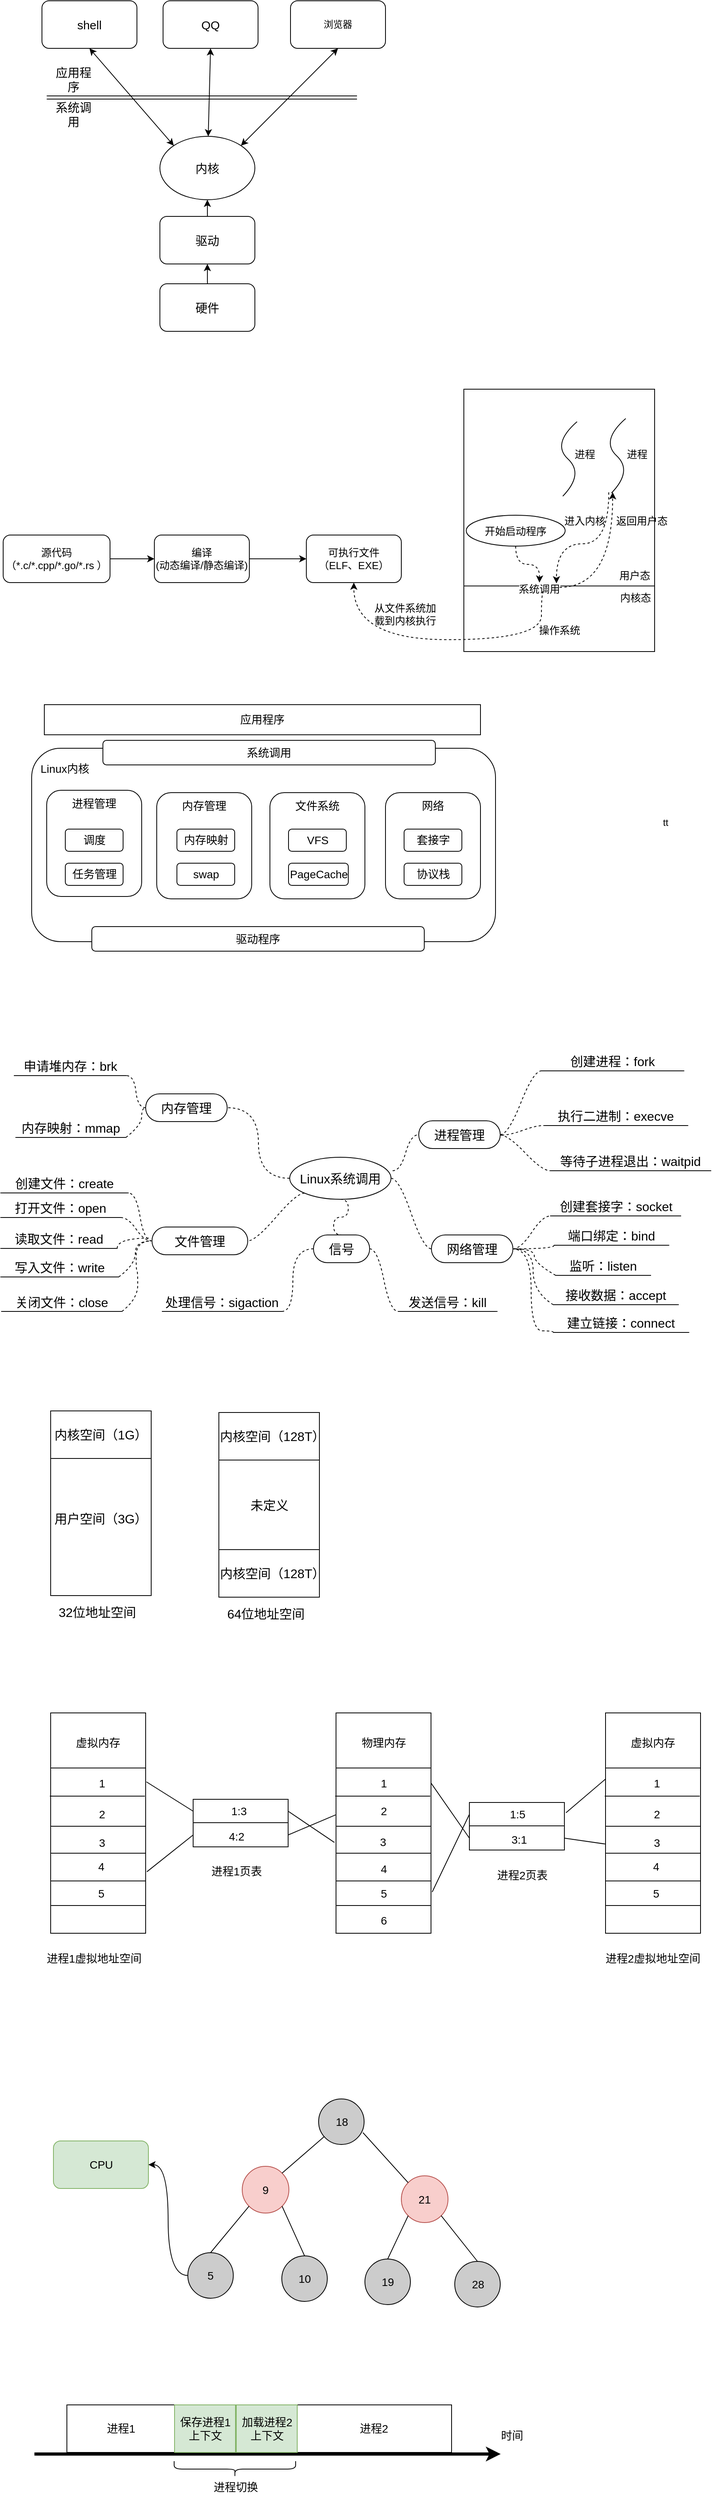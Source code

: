 <mxfile version="20.2.2" type="github">
  <diagram id="v-HsH-0y2GeqhX0_Ezw7" name="第 1 页">
    <mxGraphModel dx="1186" dy="796" grid="0" gridSize="10" guides="1" tooltips="1" connect="1" arrows="1" fold="1" page="1" pageScale="1" pageWidth="3300" pageHeight="4681" math="0" shadow="0">
      <root>
        <mxCell id="0" />
        <mxCell id="1" parent="0" />
        <mxCell id="2BLuXLSd1eojTHQWstAA-1" value="硬件" style="rounded=1;whiteSpace=wrap;html=1;fontSize=15;" vertex="1" parent="1">
          <mxGeometry x="232" y="367" width="120" height="60" as="geometry" />
        </mxCell>
        <mxCell id="2BLuXLSd1eojTHQWstAA-2" value="驱动" style="rounded=1;whiteSpace=wrap;html=1;fontSize=15;" vertex="1" parent="1">
          <mxGeometry x="232" y="282" width="120" height="60" as="geometry" />
        </mxCell>
        <mxCell id="2BLuXLSd1eojTHQWstAA-3" value="内核" style="ellipse;whiteSpace=wrap;html=1;fontSize=15;" vertex="1" parent="1">
          <mxGeometry x="232" y="181" width="120" height="80" as="geometry" />
        </mxCell>
        <mxCell id="2BLuXLSd1eojTHQWstAA-4" value="shell" style="rounded=1;whiteSpace=wrap;html=1;fontSize=15;" vertex="1" parent="1">
          <mxGeometry x="83" y="10" width="120" height="60" as="geometry" />
        </mxCell>
        <mxCell id="2BLuXLSd1eojTHQWstAA-5" value="" style="shape=link;html=1;rounded=0;fontSize=15;" edge="1" parent="1">
          <mxGeometry width="100" relative="1" as="geometry">
            <mxPoint x="89" y="132" as="sourcePoint" />
            <mxPoint x="481" y="132" as="targetPoint" />
          </mxGeometry>
        </mxCell>
        <mxCell id="2BLuXLSd1eojTHQWstAA-6" value="QQ" style="rounded=1;whiteSpace=wrap;html=1;fontSize=15;" vertex="1" parent="1">
          <mxGeometry x="236" y="10" width="120" height="60" as="geometry" />
        </mxCell>
        <mxCell id="2BLuXLSd1eojTHQWstAA-7" value="浏览器" style="rounded=1;whiteSpace=wrap;html=1;" vertex="1" parent="1">
          <mxGeometry x="397" y="10" width="120" height="60" as="geometry" />
        </mxCell>
        <mxCell id="2BLuXLSd1eojTHQWstAA-8" value="" style="endArrow=classic;html=1;rounded=0;exitX=0.5;exitY=1;exitDx=0;exitDy=0;entryX=0;entryY=0;entryDx=0;entryDy=0;startArrow=classic;startFill=1;fontSize=15;" edge="1" parent="1" source="2BLuXLSd1eojTHQWstAA-4" target="2BLuXLSd1eojTHQWstAA-3">
          <mxGeometry width="50" height="50" relative="1" as="geometry">
            <mxPoint x="394" y="324" as="sourcePoint" />
            <mxPoint x="444" y="274" as="targetPoint" />
          </mxGeometry>
        </mxCell>
        <mxCell id="2BLuXLSd1eojTHQWstAA-9" value="" style="endArrow=classic;html=1;rounded=0;exitX=0.5;exitY=1;exitDx=0;exitDy=0;entryX=1;entryY=0;entryDx=0;entryDy=0;startArrow=classic;startFill=1;fontSize=15;" edge="1" parent="1" source="2BLuXLSd1eojTHQWstAA-7" target="2BLuXLSd1eojTHQWstAA-3">
          <mxGeometry width="50" height="50" relative="1" as="geometry">
            <mxPoint x="153" y="80" as="sourcePoint" />
            <mxPoint x="259.574" y="202.716" as="targetPoint" />
          </mxGeometry>
        </mxCell>
        <mxCell id="2BLuXLSd1eojTHQWstAA-10" value="" style="endArrow=classic;html=1;rounded=0;exitX=0.5;exitY=1;exitDx=0;exitDy=0;startArrow=classic;startFill=1;fontSize=15;" edge="1" parent="1" source="2BLuXLSd1eojTHQWstAA-6" target="2BLuXLSd1eojTHQWstAA-3">
          <mxGeometry width="50" height="50" relative="1" as="geometry">
            <mxPoint x="467" y="80" as="sourcePoint" />
            <mxPoint x="344.426" y="202.716" as="targetPoint" />
          </mxGeometry>
        </mxCell>
        <mxCell id="2BLuXLSd1eojTHQWstAA-11" value="系统调用" style="text;html=1;strokeColor=none;fillColor=none;align=center;verticalAlign=middle;whiteSpace=wrap;rounded=0;fontSize=15;" vertex="1" parent="1">
          <mxGeometry x="93" y="138" width="60" height="30" as="geometry" />
        </mxCell>
        <mxCell id="2BLuXLSd1eojTHQWstAA-12" value="" style="endArrow=classic;html=1;rounded=0;exitX=0.5;exitY=0;exitDx=0;exitDy=0;fontSize=15;" edge="1" parent="1" source="2BLuXLSd1eojTHQWstAA-1" target="2BLuXLSd1eojTHQWstAA-2">
          <mxGeometry width="50" height="50" relative="1" as="geometry">
            <mxPoint x="394" y="291" as="sourcePoint" />
            <mxPoint x="444" y="241" as="targetPoint" />
          </mxGeometry>
        </mxCell>
        <mxCell id="2BLuXLSd1eojTHQWstAA-13" value="" style="endArrow=classic;html=1;rounded=0;exitX=0.5;exitY=0;exitDx=0;exitDy=0;entryX=0.5;entryY=1;entryDx=0;entryDy=0;fontSize=15;" edge="1" parent="1" source="2BLuXLSd1eojTHQWstAA-2" target="2BLuXLSd1eojTHQWstAA-3">
          <mxGeometry width="50" height="50" relative="1" as="geometry">
            <mxPoint x="302" y="377" as="sourcePoint" />
            <mxPoint x="302" y="352" as="targetPoint" />
          </mxGeometry>
        </mxCell>
        <mxCell id="2BLuXLSd1eojTHQWstAA-14" value="应用程序" style="text;html=1;strokeColor=none;fillColor=none;align=center;verticalAlign=middle;whiteSpace=wrap;rounded=0;fontSize=15;" vertex="1" parent="1">
          <mxGeometry x="93" y="94" width="60" height="30" as="geometry" />
        </mxCell>
        <mxCell id="2BLuXLSd1eojTHQWstAA-18" style="edgeStyle=orthogonalEdgeStyle;rounded=0;orthogonalLoop=1;jettySize=auto;html=1;entryX=0;entryY=0.5;entryDx=0;entryDy=0;startArrow=none;startFill=0;fontSize=13;" edge="1" parent="1" source="2BLuXLSd1eojTHQWstAA-15" target="2BLuXLSd1eojTHQWstAA-16">
          <mxGeometry relative="1" as="geometry" />
        </mxCell>
        <mxCell id="2BLuXLSd1eojTHQWstAA-15" value="源代码&lt;br style=&quot;font-size: 13px;&quot;&gt;（*.c/*.cpp/*.go/*.rs ）" style="rounded=1;whiteSpace=wrap;html=1;fontSize=13;" vertex="1" parent="1">
          <mxGeometry x="34" y="684" width="135" height="60" as="geometry" />
        </mxCell>
        <mxCell id="2BLuXLSd1eojTHQWstAA-20" value="" style="edgeStyle=orthogonalEdgeStyle;rounded=0;orthogonalLoop=1;jettySize=auto;html=1;startArrow=none;startFill=0;fontSize=13;" edge="1" parent="1" source="2BLuXLSd1eojTHQWstAA-16" target="2BLuXLSd1eojTHQWstAA-19">
          <mxGeometry relative="1" as="geometry" />
        </mxCell>
        <mxCell id="2BLuXLSd1eojTHQWstAA-16" value="编译&lt;br style=&quot;font-size: 13px;&quot;&gt;(动态编译/静态编译)" style="rounded=1;whiteSpace=wrap;html=1;fontSize=13;" vertex="1" parent="1">
          <mxGeometry x="225" y="684" width="120" height="60" as="geometry" />
        </mxCell>
        <mxCell id="2BLuXLSd1eojTHQWstAA-19" value="可执行文件&lt;br style=&quot;font-size: 13px;&quot;&gt;（ELF、EXE）" style="rounded=1;whiteSpace=wrap;html=1;fontSize=13;" vertex="1" parent="1">
          <mxGeometry x="417" y="684" width="120" height="60" as="geometry" />
        </mxCell>
        <mxCell id="2BLuXLSd1eojTHQWstAA-21" value="" style="rounded=0;whiteSpace=wrap;html=1;fontSize=13;" vertex="1" parent="1">
          <mxGeometry x="616" y="500" width="241" height="331" as="geometry" />
        </mxCell>
        <mxCell id="2BLuXLSd1eojTHQWstAA-22" value="操作系统" style="text;html=1;strokeColor=none;fillColor=none;align=center;verticalAlign=middle;whiteSpace=wrap;rounded=0;fontSize=13;" vertex="1" parent="1">
          <mxGeometry x="706.5" y="789" width="60" height="30" as="geometry" />
        </mxCell>
        <mxCell id="2BLuXLSd1eojTHQWstAA-23" value="" style="endArrow=none;html=1;rounded=0;entryX=1;entryY=0.75;entryDx=0;entryDy=0;exitX=0;exitY=0.75;exitDx=0;exitDy=0;fontSize=13;" edge="1" parent="1" source="2BLuXLSd1eojTHQWstAA-21" target="2BLuXLSd1eojTHQWstAA-21">
          <mxGeometry width="50" height="50" relative="1" as="geometry">
            <mxPoint x="496" y="464" as="sourcePoint" />
            <mxPoint x="546" y="414" as="targetPoint" />
          </mxGeometry>
        </mxCell>
        <mxCell id="2BLuXLSd1eojTHQWstAA-38" value="系统调用" style="edgeLabel;html=1;align=center;verticalAlign=middle;resizable=0;points=[];fontSize=13;" vertex="1" connectable="0" parent="2BLuXLSd1eojTHQWstAA-23">
          <mxGeometry x="-0.224" y="-2" relative="1" as="geometry">
            <mxPoint x="1" y="1" as="offset" />
          </mxGeometry>
        </mxCell>
        <mxCell id="2BLuXLSd1eojTHQWstAA-24" value="内核态" style="text;html=1;strokeColor=none;fillColor=none;align=center;verticalAlign=middle;whiteSpace=wrap;rounded=0;fontSize=13;" vertex="1" parent="1">
          <mxGeometry x="803" y="748" width="60" height="30" as="geometry" />
        </mxCell>
        <mxCell id="2BLuXLSd1eojTHQWstAA-25" value="用户态" style="text;html=1;strokeColor=none;fillColor=none;align=center;verticalAlign=middle;whiteSpace=wrap;rounded=0;fontSize=13;" vertex="1" parent="1">
          <mxGeometry x="802" y="720" width="60" height="30" as="geometry" />
        </mxCell>
        <mxCell id="2BLuXLSd1eojTHQWstAA-26" value="" style="curved=1;endArrow=none;html=1;rounded=0;endFill=0;fontSize=13;" edge="1" parent="1">
          <mxGeometry width="50" height="50" relative="1" as="geometry">
            <mxPoint x="741" y="635" as="sourcePoint" />
            <mxPoint x="759" y="541" as="targetPoint" />
            <Array as="points">
              <mxPoint x="768" y="607" />
              <mxPoint x="727" y="569" />
            </Array>
          </mxGeometry>
        </mxCell>
        <mxCell id="2BLuXLSd1eojTHQWstAA-27" value="" style="curved=1;endArrow=none;html=1;rounded=0;endFill=0;fontSize=13;" edge="1" parent="1">
          <mxGeometry width="50" height="50" relative="1" as="geometry">
            <mxPoint x="802.5" y="631" as="sourcePoint" />
            <mxPoint x="820.5" y="537" as="targetPoint" />
            <Array as="points">
              <mxPoint x="829.5" y="603" />
              <mxPoint x="788.5" y="565" />
            </Array>
          </mxGeometry>
        </mxCell>
        <mxCell id="2BLuXLSd1eojTHQWstAA-30" value="从文件系统加载到内核执行" style="text;html=1;strokeColor=none;fillColor=none;align=center;verticalAlign=middle;whiteSpace=wrap;rounded=0;fontSize=13;" vertex="1" parent="1">
          <mxGeometry x="498" y="769" width="88" height="30" as="geometry" />
        </mxCell>
        <mxCell id="2BLuXLSd1eojTHQWstAA-32" value="tt" style="text;html=1;strokeColor=none;fillColor=none;align=center;verticalAlign=middle;whiteSpace=wrap;rounded=0;" vertex="1" parent="1">
          <mxGeometry x="841" y="1032" width="60" height="30" as="geometry" />
        </mxCell>
        <mxCell id="2BLuXLSd1eojTHQWstAA-33" value="进程" style="text;html=1;strokeColor=none;fillColor=none;align=center;verticalAlign=middle;whiteSpace=wrap;rounded=0;fontSize=13;" vertex="1" parent="1">
          <mxGeometry x="739" y="567" width="60" height="30" as="geometry" />
        </mxCell>
        <mxCell id="2BLuXLSd1eojTHQWstAA-39" style="edgeStyle=orthogonalEdgeStyle;curved=1;rounded=0;orthogonalLoop=1;jettySize=auto;html=1;dashed=1;startArrow=none;startFill=0;endArrow=classic;endFill=1;fontSize=13;" edge="1" parent="1" source="2BLuXLSd1eojTHQWstAA-34">
          <mxGeometry relative="1" as="geometry">
            <mxPoint x="711.5" y="744" as="targetPoint" />
          </mxGeometry>
        </mxCell>
        <mxCell id="2BLuXLSd1eojTHQWstAA-34" value="开始启动程序" style="ellipse;whiteSpace=wrap;html=1;fontSize=13;" vertex="1" parent="1">
          <mxGeometry x="619" y="659" width="125" height="39" as="geometry" />
        </mxCell>
        <mxCell id="2BLuXLSd1eojTHQWstAA-47" value="" style="edgeStyle=orthogonalEdgeStyle;curved=1;rounded=0;orthogonalLoop=1;jettySize=auto;html=1;dashed=1;startArrow=none;startFill=0;endArrow=classic;endFill=1;exitX=0.743;exitY=0.393;exitDx=0;exitDy=0;exitPerimeter=0;fontSize=13;" edge="1" parent="1">
          <mxGeometry relative="1" as="geometry">
            <mxPoint x="799.063" y="630.083" as="sourcePoint" />
            <mxPoint x="733" y="745" as="targetPoint" />
            <Array as="points">
              <mxPoint x="799" y="695" />
              <mxPoint x="733" y="695" />
            </Array>
          </mxGeometry>
        </mxCell>
        <mxCell id="2BLuXLSd1eojTHQWstAA-37" value="返回用户态" style="text;html=1;strokeColor=none;fillColor=none;align=center;verticalAlign=middle;whiteSpace=wrap;rounded=0;fontSize=13;" vertex="1" parent="1">
          <mxGeometry x="802" y="651" width="78" height="30" as="geometry" />
        </mxCell>
        <mxCell id="2BLuXLSd1eojTHQWstAA-40" style="edgeStyle=orthogonalEdgeStyle;curved=1;rounded=0;orthogonalLoop=1;jettySize=auto;html=1;entryX=0.5;entryY=1;entryDx=0;entryDy=0;dashed=1;startArrow=none;startFill=0;endArrow=classic;endFill=1;fontSize=13;" edge="1" parent="1" target="2BLuXLSd1eojTHQWstAA-19">
          <mxGeometry relative="1" as="geometry">
            <mxPoint x="717" y="755" as="sourcePoint" />
            <Array as="points">
              <mxPoint x="714" y="755" />
              <mxPoint x="714" y="816" />
              <mxPoint x="477" y="816" />
            </Array>
          </mxGeometry>
        </mxCell>
        <mxCell id="2BLuXLSd1eojTHQWstAA-41" style="edgeStyle=orthogonalEdgeStyle;curved=1;rounded=0;orthogonalLoop=1;jettySize=auto;html=1;dashed=1;startArrow=none;startFill=0;endArrow=classic;endFill=1;fontSize=13;" edge="1" parent="1">
          <mxGeometry relative="1" as="geometry">
            <mxPoint x="804" y="630" as="targetPoint" />
            <mxPoint x="737" y="750" as="sourcePoint" />
            <Array as="points">
              <mxPoint x="804" y="750" />
            </Array>
          </mxGeometry>
        </mxCell>
        <mxCell id="2BLuXLSd1eojTHQWstAA-46" value="进程" style="text;html=1;strokeColor=none;fillColor=none;align=center;verticalAlign=middle;whiteSpace=wrap;rounded=0;fontSize=13;" vertex="1" parent="1">
          <mxGeometry x="805" y="567" width="60" height="30" as="geometry" />
        </mxCell>
        <mxCell id="2BLuXLSd1eojTHQWstAA-48" value="进入内核" style="text;html=1;strokeColor=none;fillColor=none;align=center;verticalAlign=middle;whiteSpace=wrap;rounded=0;fontSize=13;" vertex="1" parent="1">
          <mxGeometry x="730" y="651" width="78" height="30" as="geometry" />
        </mxCell>
        <mxCell id="2BLuXLSd1eojTHQWstAA-51" value="" style="rounded=1;whiteSpace=wrap;html=1;fontSize=14;" vertex="1" parent="1">
          <mxGeometry x="70" y="953" width="586" height="244" as="geometry" />
        </mxCell>
        <mxCell id="2BLuXLSd1eojTHQWstAA-52" value="应用程序" style="rounded=0;whiteSpace=wrap;html=1;fontSize=14;" vertex="1" parent="1">
          <mxGeometry x="86" y="898" width="551" height="38" as="geometry" />
        </mxCell>
        <mxCell id="2BLuXLSd1eojTHQWstAA-53" value="进程管理&lt;br style=&quot;font-size: 14px;&quot;&gt;&lt;br style=&quot;font-size: 14px;&quot;&gt;&lt;br style=&quot;font-size: 14px;&quot;&gt;&lt;br style=&quot;font-size: 14px;&quot;&gt;&lt;br style=&quot;font-size: 14px;&quot;&gt;&lt;br style=&quot;font-size: 14px;&quot;&gt;&lt;br style=&quot;font-size: 14px;&quot;&gt;" style="rounded=1;whiteSpace=wrap;html=1;fontSize=14;" vertex="1" parent="1">
          <mxGeometry x="89" y="1006" width="120" height="134" as="geometry" />
        </mxCell>
        <mxCell id="2BLuXLSd1eojTHQWstAA-54" value="内存管理&lt;br style=&quot;font-size: 14px;&quot;&gt;&lt;br style=&quot;font-size: 14px;&quot;&gt;&lt;br style=&quot;font-size: 14px;&quot;&gt;&lt;br style=&quot;font-size: 14px;&quot;&gt;&lt;br style=&quot;font-size: 14px;&quot;&gt;&lt;br style=&quot;font-size: 14px;&quot;&gt;&lt;br style=&quot;font-size: 14px;&quot;&gt;" style="rounded=1;whiteSpace=wrap;html=1;fontSize=14;" vertex="1" parent="1">
          <mxGeometry x="228" y="1009" width="120" height="134" as="geometry" />
        </mxCell>
        <mxCell id="2BLuXLSd1eojTHQWstAA-55" value="文件系统&lt;br style=&quot;font-size: 14px;&quot;&gt;&lt;br style=&quot;font-size: 14px;&quot;&gt;&lt;br style=&quot;font-size: 14px;&quot;&gt;&lt;br style=&quot;font-size: 14px;&quot;&gt;&lt;br style=&quot;font-size: 14px;&quot;&gt;&lt;br style=&quot;font-size: 14px;&quot;&gt;&lt;br style=&quot;font-size: 14px;&quot;&gt;" style="rounded=1;whiteSpace=wrap;html=1;fontSize=14;" vertex="1" parent="1">
          <mxGeometry x="371" y="1009" width="120" height="134" as="geometry" />
        </mxCell>
        <mxCell id="2BLuXLSd1eojTHQWstAA-56" value="系统调用" style="rounded=1;whiteSpace=wrap;html=1;fontSize=14;" vertex="1" parent="1">
          <mxGeometry x="160" y="943" width="420" height="31" as="geometry" />
        </mxCell>
        <mxCell id="2BLuXLSd1eojTHQWstAA-57" value="VFS" style="rounded=1;whiteSpace=wrap;html=1;fontSize=14;" vertex="1" parent="1">
          <mxGeometry x="394.5" y="1055" width="73" height="28" as="geometry" />
        </mxCell>
        <mxCell id="2BLuXLSd1eojTHQWstAA-58" value="PageCache" style="rounded=1;whiteSpace=wrap;html=1;fontSize=14;" vertex="1" parent="1">
          <mxGeometry x="394.5" y="1098" width="75.5" height="28" as="geometry" />
        </mxCell>
        <mxCell id="2BLuXLSd1eojTHQWstAA-59" value="内存映射" style="rounded=1;whiteSpace=wrap;html=1;fontSize=14;" vertex="1" parent="1">
          <mxGeometry x="253.5" y="1055" width="73" height="28" as="geometry" />
        </mxCell>
        <mxCell id="2BLuXLSd1eojTHQWstAA-60" value="swap" style="rounded=1;whiteSpace=wrap;html=1;fontSize=14;" vertex="1" parent="1">
          <mxGeometry x="253.5" y="1098" width="73" height="28" as="geometry" />
        </mxCell>
        <mxCell id="2BLuXLSd1eojTHQWstAA-61" value="调度" style="rounded=1;whiteSpace=wrap;html=1;fontSize=14;" vertex="1" parent="1">
          <mxGeometry x="112.5" y="1055" width="73" height="28" as="geometry" />
        </mxCell>
        <mxCell id="2BLuXLSd1eojTHQWstAA-62" value="任务管理" style="rounded=1;whiteSpace=wrap;html=1;fontSize=14;" vertex="1" parent="1">
          <mxGeometry x="112.5" y="1098" width="73" height="28" as="geometry" />
        </mxCell>
        <mxCell id="2BLuXLSd1eojTHQWstAA-63" value="网络&lt;br style=&quot;font-size: 14px;&quot;&gt;&lt;br style=&quot;font-size: 14px;&quot;&gt;&lt;br style=&quot;font-size: 14px;&quot;&gt;&lt;br style=&quot;font-size: 14px;&quot;&gt;&lt;br style=&quot;font-size: 14px;&quot;&gt;&lt;br style=&quot;font-size: 14px;&quot;&gt;&lt;br style=&quot;font-size: 14px;&quot;&gt;" style="rounded=1;whiteSpace=wrap;html=1;fontSize=14;" vertex="1" parent="1">
          <mxGeometry x="517" y="1009" width="120" height="134" as="geometry" />
        </mxCell>
        <mxCell id="2BLuXLSd1eojTHQWstAA-64" value="套接字" style="rounded=1;whiteSpace=wrap;html=1;fontSize=14;" vertex="1" parent="1">
          <mxGeometry x="540.5" y="1055" width="73" height="28" as="geometry" />
        </mxCell>
        <mxCell id="2BLuXLSd1eojTHQWstAA-65" value="协议栈" style="rounded=1;whiteSpace=wrap;html=1;fontSize=14;" vertex="1" parent="1">
          <mxGeometry x="540.5" y="1098" width="73" height="28" as="geometry" />
        </mxCell>
        <mxCell id="2BLuXLSd1eojTHQWstAA-66" value="驱动程序" style="rounded=1;whiteSpace=wrap;html=1;fontSize=14;" vertex="1" parent="1">
          <mxGeometry x="146" y="1178" width="420" height="31" as="geometry" />
        </mxCell>
        <mxCell id="2BLuXLSd1eojTHQWstAA-67" value="Linux内核" style="text;html=1;strokeColor=none;fillColor=none;align=center;verticalAlign=middle;whiteSpace=wrap;rounded=0;fontSize=14;" vertex="1" parent="1">
          <mxGeometry x="73" y="964" width="78" height="30" as="geometry" />
        </mxCell>
        <mxCell id="2BLuXLSd1eojTHQWstAA-70" value="进程管理" style="whiteSpace=wrap;html=1;rounded=1;arcSize=50;align=center;verticalAlign=middle;strokeWidth=1;autosize=1;spacing=4;treeFolding=0;treeMoving=1;newEdgeStyle={&quot;edgeStyle&quot;:&quot;entityRelationEdgeStyle&quot;,&quot;startArrow&quot;:&quot;none&quot;,&quot;endArrow&quot;:&quot;none&quot;,&quot;segment&quot;:10,&quot;curved&quot;:1};fontSize=16;" vertex="1" parent="1">
          <mxGeometry x="559" y="1423" width="103" height="35" as="geometry" />
        </mxCell>
        <mxCell id="2BLuXLSd1eojTHQWstAA-71" value="" style="edgeStyle=entityRelationEdgeStyle;startArrow=none;endArrow=none;segment=10;curved=1;rounded=0;dashed=1;fontSize=16;" edge="1" target="2BLuXLSd1eojTHQWstAA-70" parent="1">
          <mxGeometry relative="1" as="geometry">
            <mxPoint x="526" y="1486" as="sourcePoint" />
          </mxGeometry>
        </mxCell>
        <mxCell id="2BLuXLSd1eojTHQWstAA-83" style="edgeStyle=orthogonalEdgeStyle;curved=1;rounded=0;orthogonalLoop=1;jettySize=auto;html=1;entryX=1;entryY=0.5;entryDx=0;entryDy=0;dashed=1;fontSize=16;startArrow=none;startFill=0;endArrow=none;endFill=0;" edge="1" parent="1" source="2BLuXLSd1eojTHQWstAA-72" target="2BLuXLSd1eojTHQWstAA-82">
          <mxGeometry relative="1" as="geometry" />
        </mxCell>
        <mxCell id="2BLuXLSd1eojTHQWstAA-72" value="Linux系统调用" style="ellipse;whiteSpace=wrap;html=1;align=center;newEdgeStyle={&quot;edgeStyle&quot;:&quot;entityRelationEdgeStyle&quot;,&quot;startArrow&quot;:&quot;none&quot;,&quot;endArrow&quot;:&quot;none&quot;,&quot;segment&quot;:10,&quot;curved&quot;:1};treeFolding=0;treeMoving=1;fontSize=16;expand=1;" vertex="1" parent="1">
          <mxGeometry x="396" y="1469" width="128" height="53" as="geometry" />
        </mxCell>
        <mxCell id="2BLuXLSd1eojTHQWstAA-74" value="创建进程：fork" style="whiteSpace=wrap;html=1;shape=partialRectangle;top=0;left=0;bottom=1;right=0;points=[[0,1],[1,1]];fillColor=none;align=center;verticalAlign=bottom;routingCenterY=0.5;snapToPoint=1;recursiveResize=0;autosize=1;treeFolding=0;treeMoving=1;newEdgeStyle={&quot;edgeStyle&quot;:&quot;entityRelationEdgeStyle&quot;,&quot;startArrow&quot;:&quot;none&quot;,&quot;endArrow&quot;:&quot;none&quot;,&quot;segment&quot;:10,&quot;curved&quot;:1};fontSize=16;" vertex="1" collapsed="1" parent="1">
          <mxGeometry x="714" y="1329" width="180" height="31" as="geometry" />
        </mxCell>
        <mxCell id="2BLuXLSd1eojTHQWstAA-75" value="" style="edgeStyle=entityRelationEdgeStyle;startArrow=none;endArrow=none;segment=10;curved=1;rounded=0;dashed=1;fontSize=16;exitX=1;exitY=0.5;exitDx=0;exitDy=0;" edge="1" target="2BLuXLSd1eojTHQWstAA-74" parent="1" source="2BLuXLSd1eojTHQWstAA-70">
          <mxGeometry relative="1" as="geometry">
            <mxPoint x="758" y="1446" as="sourcePoint" />
          </mxGeometry>
        </mxCell>
        <mxCell id="2BLuXLSd1eojTHQWstAA-76" value="执行二进制：execve" style="whiteSpace=wrap;html=1;shape=partialRectangle;top=0;left=0;bottom=1;right=0;points=[[0,1],[1,1]];fillColor=none;align=center;verticalAlign=bottom;routingCenterY=0.5;snapToPoint=1;recursiveResize=0;autosize=1;treeFolding=0;treeMoving=1;newEdgeStyle={&quot;edgeStyle&quot;:&quot;entityRelationEdgeStyle&quot;,&quot;startArrow&quot;:&quot;none&quot;,&quot;endArrow&quot;:&quot;none&quot;,&quot;segment&quot;:10,&quot;curved&quot;:1};fontSize=16;" vertex="1" parent="1">
          <mxGeometry x="717" y="1398" width="182" height="31" as="geometry" />
        </mxCell>
        <mxCell id="2BLuXLSd1eojTHQWstAA-77" value="" style="edgeStyle=entityRelationEdgeStyle;startArrow=none;endArrow=none;segment=10;curved=1;rounded=0;dashed=1;fontSize=16;" edge="1" target="2BLuXLSd1eojTHQWstAA-76" parent="1">
          <mxGeometry relative="1" as="geometry">
            <mxPoint x="664" y="1441" as="sourcePoint" />
          </mxGeometry>
        </mxCell>
        <mxCell id="2BLuXLSd1eojTHQWstAA-80" value="等待子进程退出：waitpid" style="whiteSpace=wrap;html=1;shape=partialRectangle;top=0;left=0;bottom=1;right=0;points=[[0,1],[1,1]];fillColor=none;align=center;verticalAlign=bottom;routingCenterY=0.5;snapToPoint=1;recursiveResize=0;autosize=1;treeFolding=0;treeMoving=1;newEdgeStyle={&quot;edgeStyle&quot;:&quot;entityRelationEdgeStyle&quot;,&quot;startArrow&quot;:&quot;none&quot;,&quot;endArrow&quot;:&quot;none&quot;,&quot;segment&quot;:10,&quot;curved&quot;:1};fontSize=16;" vertex="1" parent="1">
          <mxGeometry x="725" y="1451" width="203" height="35" as="geometry" />
        </mxCell>
        <mxCell id="2BLuXLSd1eojTHQWstAA-81" value="" style="edgeStyle=entityRelationEdgeStyle;startArrow=none;endArrow=none;segment=10;curved=1;rounded=0;dashed=1;fontSize=16;exitX=1;exitY=0.5;exitDx=0;exitDy=0;" edge="1" target="2BLuXLSd1eojTHQWstAA-80" parent="1">
          <mxGeometry relative="1" as="geometry">
            <mxPoint x="662" y="1441" as="sourcePoint" />
          </mxGeometry>
        </mxCell>
        <mxCell id="2BLuXLSd1eojTHQWstAA-82" value="内存管理" style="whiteSpace=wrap;html=1;rounded=1;arcSize=50;align=center;verticalAlign=middle;strokeWidth=1;autosize=1;spacing=4;treeFolding=0;treeMoving=1;newEdgeStyle={&quot;edgeStyle&quot;:&quot;entityRelationEdgeStyle&quot;,&quot;startArrow&quot;:&quot;none&quot;,&quot;endArrow&quot;:&quot;none&quot;,&quot;segment&quot;:10,&quot;curved&quot;:1};fontSize=16;fillColor=default;sketch=0;" vertex="1" parent="1">
          <mxGeometry x="214" y="1389" width="103" height="35" as="geometry" />
        </mxCell>
        <mxCell id="2BLuXLSd1eojTHQWstAA-84" value="申请堆内存：brk" style="whiteSpace=wrap;html=1;shape=partialRectangle;top=0;left=0;bottom=1;right=0;points=[[0,1],[1,1]];fillColor=none;align=center;verticalAlign=bottom;routingCenterY=0.5;snapToPoint=1;recursiveResize=0;autosize=1;treeFolding=0;treeMoving=1;newEdgeStyle={&quot;edgeStyle&quot;:&quot;entityRelationEdgeStyle&quot;,&quot;startArrow&quot;:&quot;none&quot;,&quot;endArrow&quot;:&quot;none&quot;,&quot;segment&quot;:10,&quot;curved&quot;:1};fontSize=16;" vertex="1" parent="1">
          <mxGeometry x="48" y="1335" width="141.5" height="31" as="geometry" />
        </mxCell>
        <mxCell id="2BLuXLSd1eojTHQWstAA-85" value="" style="edgeStyle=entityRelationEdgeStyle;startArrow=none;endArrow=none;segment=10;curved=1;rounded=0;dashed=1;fontSize=16;exitX=0;exitY=0.5;exitDx=0;exitDy=0;" edge="1" target="2BLuXLSd1eojTHQWstAA-84" parent="1" source="2BLuXLSd1eojTHQWstAA-82">
          <mxGeometry relative="1" as="geometry">
            <mxPoint x="159.5" y="1300" as="sourcePoint" />
          </mxGeometry>
        </mxCell>
        <mxCell id="2BLuXLSd1eojTHQWstAA-87" style="edgeStyle=orthogonalEdgeStyle;curved=1;rounded=0;orthogonalLoop=1;jettySize=auto;html=1;entryX=0;entryY=0.5;entryDx=0;entryDy=0;dashed=1;fontSize=16;startArrow=none;startFill=0;endArrow=none;endFill=0;" edge="1" parent="1" source="2BLuXLSd1eojTHQWstAA-86" target="2BLuXLSd1eojTHQWstAA-82">
          <mxGeometry relative="1" as="geometry" />
        </mxCell>
        <mxCell id="2BLuXLSd1eojTHQWstAA-86" value="内存映射：mmap" style="whiteSpace=wrap;html=1;shape=partialRectangle;top=0;left=0;bottom=1;right=0;points=[[0,1],[1,1]];fillColor=none;align=center;verticalAlign=bottom;routingCenterY=0.5;snapToPoint=1;recursiveResize=0;autosize=1;treeFolding=0;treeMoving=1;newEdgeStyle={&quot;edgeStyle&quot;:&quot;entityRelationEdgeStyle&quot;,&quot;startArrow&quot;:&quot;none&quot;,&quot;endArrow&quot;:&quot;none&quot;,&quot;segment&quot;:10,&quot;curved&quot;:1};fontSize=16;" vertex="1" parent="1">
          <mxGeometry x="50" y="1413" width="139" height="31" as="geometry" />
        </mxCell>
        <mxCell id="2BLuXLSd1eojTHQWstAA-88" value="网络管理" style="whiteSpace=wrap;html=1;rounded=1;arcSize=50;align=center;verticalAlign=middle;strokeWidth=1;autosize=1;spacing=4;treeFolding=0;treeMoving=1;newEdgeStyle={&quot;edgeStyle&quot;:&quot;entityRelationEdgeStyle&quot;,&quot;startArrow&quot;:&quot;none&quot;,&quot;endArrow&quot;:&quot;none&quot;,&quot;segment&quot;:10,&quot;curved&quot;:1};fontSize=16;" vertex="1" parent="1">
          <mxGeometry x="575" y="1567" width="103" height="35" as="geometry" />
        </mxCell>
        <mxCell id="2BLuXLSd1eojTHQWstAA-89" value="" style="edgeStyle=entityRelationEdgeStyle;startArrow=none;endArrow=none;segment=10;curved=1;rounded=0;dashed=1;fontSize=16;exitX=1;exitY=0.5;exitDx=0;exitDy=0;" edge="1" target="2BLuXLSd1eojTHQWstAA-88" parent="1" source="2BLuXLSd1eojTHQWstAA-72">
          <mxGeometry relative="1" as="geometry">
            <mxPoint x="332" y="1501" as="sourcePoint" />
          </mxGeometry>
        </mxCell>
        <mxCell id="2BLuXLSd1eojTHQWstAA-90" value="信号" style="whiteSpace=wrap;html=1;rounded=1;arcSize=50;align=center;verticalAlign=middle;strokeWidth=1;autosize=1;spacing=4;treeFolding=0;treeMoving=1;newEdgeStyle={&quot;edgeStyle&quot;:&quot;entityRelationEdgeStyle&quot;,&quot;startArrow&quot;:&quot;none&quot;,&quot;endArrow&quot;:&quot;none&quot;,&quot;segment&quot;:10,&quot;curved&quot;:1};fontSize=16;" vertex="1" parent="1">
          <mxGeometry x="426" y="1567" width="71" height="35" as="geometry" />
        </mxCell>
        <mxCell id="2BLuXLSd1eojTHQWstAA-91" value="" style="edgeStyle=entityRelationEdgeStyle;startArrow=none;endArrow=none;segment=10;curved=1;rounded=0;dashed=1;fontSize=16;exitX=0.5;exitY=1;exitDx=0;exitDy=0;entryX=0.5;entryY=0;entryDx=0;entryDy=0;" edge="1" target="2BLuXLSd1eojTHQWstAA-90" parent="1" source="2BLuXLSd1eojTHQWstAA-72">
          <mxGeometry relative="1" as="geometry">
            <mxPoint x="332" y="1501" as="sourcePoint" />
          </mxGeometry>
        </mxCell>
        <mxCell id="2BLuXLSd1eojTHQWstAA-92" value="文件管理" style="whiteSpace=wrap;html=1;rounded=1;arcSize=50;align=center;verticalAlign=middle;strokeWidth=1;autosize=1;spacing=4;treeFolding=0;treeMoving=1;newEdgeStyle={&quot;edgeStyle&quot;:&quot;entityRelationEdgeStyle&quot;,&quot;startArrow&quot;:&quot;none&quot;,&quot;endArrow&quot;:&quot;none&quot;,&quot;segment&quot;:10,&quot;curved&quot;:1};fontSize=16;" vertex="1" parent="1">
          <mxGeometry x="222" y="1557" width="121" height="35" as="geometry" />
        </mxCell>
        <mxCell id="2BLuXLSd1eojTHQWstAA-93" value="" style="edgeStyle=entityRelationEdgeStyle;startArrow=none;endArrow=none;segment=10;curved=1;rounded=0;dashed=1;fontSize=16;exitX=0;exitY=1;exitDx=0;exitDy=0;" edge="1" target="2BLuXLSd1eojTHQWstAA-92" parent="1" source="2BLuXLSd1eojTHQWstAA-72">
          <mxGeometry relative="1" as="geometry">
            <mxPoint x="160" y="1646" as="sourcePoint" />
          </mxGeometry>
        </mxCell>
        <mxCell id="2BLuXLSd1eojTHQWstAA-94" value="创建文件：create" style="whiteSpace=wrap;html=1;shape=partialRectangle;top=0;left=0;bottom=1;right=0;points=[[0,1],[1,1]];fillColor=none;align=center;verticalAlign=bottom;routingCenterY=0.5;snapToPoint=1;recursiveResize=0;autosize=1;treeFolding=0;treeMoving=1;newEdgeStyle={&quot;edgeStyle&quot;:&quot;entityRelationEdgeStyle&quot;,&quot;startArrow&quot;:&quot;none&quot;,&quot;endArrow&quot;:&quot;none&quot;,&quot;segment&quot;:10,&quot;curved&quot;:1};fontSize=16;" vertex="1" parent="1">
          <mxGeometry x="31" y="1483" width="161" height="31" as="geometry" />
        </mxCell>
        <mxCell id="2BLuXLSd1eojTHQWstAA-95" value="" style="edgeStyle=entityRelationEdgeStyle;startArrow=none;endArrow=none;segment=10;curved=1;rounded=0;dashed=1;fontSize=16;exitX=0;exitY=0.5;exitDx=0;exitDy=0;" edge="1" target="2BLuXLSd1eojTHQWstAA-94" parent="1" source="2BLuXLSd1eojTHQWstAA-92">
          <mxGeometry relative="1" as="geometry">
            <mxPoint x="214" y="1573.75" as="sourcePoint" />
          </mxGeometry>
        </mxCell>
        <mxCell id="2BLuXLSd1eojTHQWstAA-97" value="创建套接字：socket" style="whiteSpace=wrap;html=1;shape=partialRectangle;top=0;left=0;bottom=1;right=0;points=[[0,1],[1,1]];fillColor=none;align=center;verticalAlign=bottom;routingCenterY=0.5;snapToPoint=1;recursiveResize=0;autosize=1;treeFolding=0;treeMoving=1;newEdgeStyle={&quot;edgeStyle&quot;:&quot;entityRelationEdgeStyle&quot;,&quot;startArrow&quot;:&quot;none&quot;,&quot;endArrow&quot;:&quot;none&quot;,&quot;segment&quot;:10,&quot;curved&quot;:1};fontSize=16;" vertex="1" parent="1">
          <mxGeometry x="725.5" y="1512" width="164.5" height="31" as="geometry" />
        </mxCell>
        <mxCell id="2BLuXLSd1eojTHQWstAA-98" value="" style="edgeStyle=entityRelationEdgeStyle;startArrow=none;endArrow=none;segment=10;curved=1;rounded=0;dashed=1;fontSize=16;exitX=1;exitY=0.5;exitDx=0;exitDy=0;" edge="1" target="2BLuXLSd1eojTHQWstAA-97" parent="1" source="2BLuXLSd1eojTHQWstAA-88">
          <mxGeometry relative="1" as="geometry">
            <mxPoint x="660" y="1698" as="sourcePoint" />
          </mxGeometry>
        </mxCell>
        <mxCell id="2BLuXLSd1eojTHQWstAA-99" value="打开文件：open" style="whiteSpace=wrap;html=1;shape=partialRectangle;top=0;left=0;bottom=1;right=0;points=[[0,1],[1,1]];fillColor=none;align=center;verticalAlign=bottom;routingCenterY=0.5;snapToPoint=1;recursiveResize=0;autosize=1;treeFolding=0;treeMoving=1;newEdgeStyle={&quot;edgeStyle&quot;:&quot;entityRelationEdgeStyle&quot;,&quot;startArrow&quot;:&quot;none&quot;,&quot;endArrow&quot;:&quot;none&quot;,&quot;segment&quot;:10,&quot;curved&quot;:1};fontSize=16;" vertex="1" parent="1">
          <mxGeometry x="31" y="1514" width="151" height="31" as="geometry" />
        </mxCell>
        <mxCell id="2BLuXLSd1eojTHQWstAA-100" value="" style="edgeStyle=entityRelationEdgeStyle;startArrow=none;endArrow=none;segment=10;curved=1;rounded=0;dashed=1;fontSize=16;exitX=0;exitY=0.5;exitDx=0;exitDy=0;" edge="1" parent="1" target="2BLuXLSd1eojTHQWstAA-99" source="2BLuXLSd1eojTHQWstAA-92">
          <mxGeometry relative="1" as="geometry">
            <mxPoint x="208.25" y="1667.5" as="sourcePoint" />
          </mxGeometry>
        </mxCell>
        <mxCell id="2BLuXLSd1eojTHQWstAA-104" style="edgeStyle=orthogonalEdgeStyle;curved=1;rounded=0;orthogonalLoop=1;jettySize=auto;html=1;exitX=1;exitY=1;exitDx=0;exitDy=0;dashed=1;fontSize=16;startArrow=none;startFill=0;endArrow=none;endFill=0;" edge="1" parent="1" source="2BLuXLSd1eojTHQWstAA-101">
          <mxGeometry relative="1" as="geometry">
            <mxPoint x="219.5" y="1571" as="targetPoint" />
            <Array as="points">
              <mxPoint x="178" y="1571" />
            </Array>
          </mxGeometry>
        </mxCell>
        <mxCell id="2BLuXLSd1eojTHQWstAA-101" value="读取文件：read" style="whiteSpace=wrap;html=1;shape=partialRectangle;top=0;left=0;bottom=1;right=0;points=[[0,1],[1,1]];fillColor=none;align=center;verticalAlign=bottom;routingCenterY=0.5;snapToPoint=1;recursiveResize=0;autosize=1;treeFolding=0;treeMoving=1;newEdgeStyle={&quot;edgeStyle&quot;:&quot;entityRelationEdgeStyle&quot;,&quot;startArrow&quot;:&quot;none&quot;,&quot;endArrow&quot;:&quot;none&quot;,&quot;segment&quot;:10,&quot;curved&quot;:1};fontSize=16;" vertex="1" parent="1">
          <mxGeometry x="31" y="1553" width="147" height="31" as="geometry" />
        </mxCell>
        <mxCell id="2BLuXLSd1eojTHQWstAA-105" style="edgeStyle=orthogonalEdgeStyle;curved=1;rounded=0;orthogonalLoop=1;jettySize=auto;html=1;entryX=0;entryY=0.5;entryDx=0;entryDy=0;dashed=1;fontSize=16;startArrow=none;startFill=0;endArrow=none;endFill=0;" edge="1" parent="1" source="2BLuXLSd1eojTHQWstAA-102" target="2BLuXLSd1eojTHQWstAA-92">
          <mxGeometry relative="1" as="geometry" />
        </mxCell>
        <mxCell id="2BLuXLSd1eojTHQWstAA-102" value="写入文件：write" style="whiteSpace=wrap;html=1;shape=partialRectangle;top=0;left=0;bottom=1;right=0;points=[[0,1],[1,1]];fillColor=none;align=center;verticalAlign=bottom;routingCenterY=0.5;snapToPoint=1;recursiveResize=0;autosize=1;treeFolding=0;treeMoving=1;newEdgeStyle={&quot;edgeStyle&quot;:&quot;entityRelationEdgeStyle&quot;,&quot;startArrow&quot;:&quot;none&quot;,&quot;endArrow&quot;:&quot;none&quot;,&quot;segment&quot;:10,&quot;curved&quot;:1};fontSize=16;" vertex="1" parent="1">
          <mxGeometry x="31" y="1589" width="149" height="31" as="geometry" />
        </mxCell>
        <mxCell id="2BLuXLSd1eojTHQWstAA-106" style="edgeStyle=orthogonalEdgeStyle;curved=1;rounded=0;orthogonalLoop=1;jettySize=auto;html=1;entryX=0;entryY=0.5;entryDx=0;entryDy=0;dashed=1;fontSize=16;startArrow=none;startFill=0;endArrow=none;endFill=0;" edge="1" parent="1" source="2BLuXLSd1eojTHQWstAA-103" target="2BLuXLSd1eojTHQWstAA-92">
          <mxGeometry relative="1" as="geometry" />
        </mxCell>
        <mxCell id="2BLuXLSd1eojTHQWstAA-103" value="关闭文件：close" style="whiteSpace=wrap;html=1;shape=partialRectangle;top=0;left=0;bottom=1;right=0;points=[[0,1],[1,1]];fillColor=none;align=center;verticalAlign=bottom;routingCenterY=0.5;snapToPoint=1;recursiveResize=0;autosize=1;treeFolding=0;treeMoving=1;newEdgeStyle={&quot;edgeStyle&quot;:&quot;entityRelationEdgeStyle&quot;,&quot;startArrow&quot;:&quot;none&quot;,&quot;endArrow&quot;:&quot;none&quot;,&quot;segment&quot;:10,&quot;curved&quot;:1};fontSize=16;" vertex="1" parent="1">
          <mxGeometry x="32" y="1632.5" width="152" height="31" as="geometry" />
        </mxCell>
        <mxCell id="2BLuXLSd1eojTHQWstAA-114" style="edgeStyle=orthogonalEdgeStyle;curved=1;rounded=0;orthogonalLoop=1;jettySize=auto;html=1;entryX=1;entryY=0.5;entryDx=0;entryDy=0;dashed=1;fontSize=16;startArrow=none;startFill=0;endArrow=none;endFill=0;" edge="1" parent="1" source="2BLuXLSd1eojTHQWstAA-108" target="2BLuXLSd1eojTHQWstAA-88">
          <mxGeometry relative="1" as="geometry">
            <Array as="points">
              <mxPoint x="731" y="1585" />
            </Array>
          </mxGeometry>
        </mxCell>
        <mxCell id="2BLuXLSd1eojTHQWstAA-108" value="端口绑定：bind" style="whiteSpace=wrap;html=1;shape=partialRectangle;top=0;left=0;bottom=1;right=0;points=[[0,1],[1,1]];fillColor=none;align=center;verticalAlign=bottom;routingCenterY=0.5;snapToPoint=1;recursiveResize=0;autosize=1;treeFolding=0;treeMoving=1;newEdgeStyle={&quot;edgeStyle&quot;:&quot;entityRelationEdgeStyle&quot;,&quot;startArrow&quot;:&quot;none&quot;,&quot;endArrow&quot;:&quot;none&quot;,&quot;segment&quot;:10,&quot;curved&quot;:1};fontSize=16;" vertex="1" parent="1">
          <mxGeometry x="730" y="1549" width="145" height="31" as="geometry" />
        </mxCell>
        <mxCell id="2BLuXLSd1eojTHQWstAA-116" style="edgeStyle=orthogonalEdgeStyle;curved=1;rounded=0;orthogonalLoop=1;jettySize=auto;html=1;entryX=1;entryY=0.5;entryDx=0;entryDy=0;dashed=1;fontSize=16;startArrow=none;startFill=0;endArrow=none;endFill=0;" edge="1" parent="1" source="2BLuXLSd1eojTHQWstAA-111" target="2BLuXLSd1eojTHQWstAA-88">
          <mxGeometry relative="1" as="geometry" />
        </mxCell>
        <mxCell id="2BLuXLSd1eojTHQWstAA-111" value="接收数据：accept" style="whiteSpace=wrap;html=1;shape=partialRectangle;top=0;left=0;bottom=1;right=0;points=[[0,1],[1,1]];fillColor=none;align=center;verticalAlign=bottom;routingCenterY=0.5;snapToPoint=1;recursiveResize=0;autosize=1;treeFolding=0;treeMoving=1;newEdgeStyle={&quot;edgeStyle&quot;:&quot;entityRelationEdgeStyle&quot;,&quot;startArrow&quot;:&quot;none&quot;,&quot;endArrow&quot;:&quot;none&quot;,&quot;segment&quot;:10,&quot;curved&quot;:1};fontSize=16;" vertex="1" parent="1">
          <mxGeometry x="729" y="1624" width="158" height="31" as="geometry" />
        </mxCell>
        <mxCell id="2BLuXLSd1eojTHQWstAA-117" style="edgeStyle=orthogonalEdgeStyle;curved=1;rounded=0;orthogonalLoop=1;jettySize=auto;html=1;dashed=1;fontSize=16;startArrow=none;startFill=0;endArrow=none;endFill=0;exitX=0;exitY=1;exitDx=0;exitDy=0;" edge="1" parent="1" source="2BLuXLSd1eojTHQWstAA-112">
          <mxGeometry relative="1" as="geometry">
            <mxPoint x="679" y="1585" as="targetPoint" />
            <Array as="points">
              <mxPoint x="729" y="1688" />
              <mxPoint x="701" y="1688" />
              <mxPoint x="701" y="1585" />
            </Array>
          </mxGeometry>
        </mxCell>
        <mxCell id="2BLuXLSd1eojTHQWstAA-112" value="建立链接：connect" style="whiteSpace=wrap;html=1;shape=partialRectangle;top=0;left=0;bottom=1;right=0;points=[[0,1],[1,1]];fillColor=none;align=center;verticalAlign=bottom;routingCenterY=0.5;snapToPoint=1;recursiveResize=0;autosize=1;treeFolding=0;treeMoving=1;newEdgeStyle={&quot;edgeStyle&quot;:&quot;entityRelationEdgeStyle&quot;,&quot;startArrow&quot;:&quot;none&quot;,&quot;endArrow&quot;:&quot;none&quot;,&quot;segment&quot;:10,&quot;curved&quot;:1};fontSize=16;" vertex="1" parent="1">
          <mxGeometry x="729.25" y="1659" width="171" height="31" as="geometry" />
        </mxCell>
        <mxCell id="2BLuXLSd1eojTHQWstAA-115" style="edgeStyle=orthogonalEdgeStyle;curved=1;rounded=0;orthogonalLoop=1;jettySize=auto;html=1;entryX=1;entryY=0.5;entryDx=0;entryDy=0;dashed=1;fontSize=16;startArrow=none;startFill=0;endArrow=none;endFill=0;" edge="1" parent="1" source="2BLuXLSd1eojTHQWstAA-113" target="2BLuXLSd1eojTHQWstAA-88">
          <mxGeometry relative="1" as="geometry" />
        </mxCell>
        <mxCell id="2BLuXLSd1eojTHQWstAA-113" value="监听：listen" style="whiteSpace=wrap;html=1;shape=partialRectangle;top=0;left=0;bottom=1;right=0;points=[[0,1],[1,1]];fillColor=none;align=center;verticalAlign=bottom;routingCenterY=0.5;snapToPoint=1;recursiveResize=0;autosize=1;treeFolding=0;treeMoving=1;newEdgeStyle={&quot;edgeStyle&quot;:&quot;entityRelationEdgeStyle&quot;,&quot;startArrow&quot;:&quot;none&quot;,&quot;endArrow&quot;:&quot;none&quot;,&quot;segment&quot;:10,&quot;curved&quot;:1};fontSize=16;" vertex="1" parent="1">
          <mxGeometry x="732" y="1587" width="120" height="31" as="geometry" />
        </mxCell>
        <mxCell id="2BLuXLSd1eojTHQWstAA-118" value="发送信号：kill" style="whiteSpace=wrap;html=1;shape=partialRectangle;top=0;left=0;bottom=1;right=0;points=[[0,1],[1,1]];fillColor=none;align=center;verticalAlign=bottom;routingCenterY=0.5;snapToPoint=1;recursiveResize=0;autosize=1;treeFolding=0;treeMoving=1;newEdgeStyle={&quot;edgeStyle&quot;:&quot;entityRelationEdgeStyle&quot;,&quot;startArrow&quot;:&quot;none&quot;,&quot;endArrow&quot;:&quot;none&quot;,&quot;segment&quot;:10,&quot;curved&quot;:1};fontSize=16;" vertex="1" parent="1">
          <mxGeometry x="533" y="1632.5" width="125" height="31" as="geometry" />
        </mxCell>
        <mxCell id="2BLuXLSd1eojTHQWstAA-119" value="" style="edgeStyle=entityRelationEdgeStyle;startArrow=none;endArrow=none;segment=10;curved=1;rounded=0;dashed=1;fontSize=16;" edge="1" target="2BLuXLSd1eojTHQWstAA-118" parent="1" source="2BLuXLSd1eojTHQWstAA-90">
          <mxGeometry relative="1" as="geometry">
            <mxPoint x="486" y="1701" as="sourcePoint" />
          </mxGeometry>
        </mxCell>
        <mxCell id="2BLuXLSd1eojTHQWstAA-121" style="edgeStyle=orthogonalEdgeStyle;curved=1;rounded=0;orthogonalLoop=1;jettySize=auto;html=1;entryX=0;entryY=0.5;entryDx=0;entryDy=0;dashed=1;fontSize=16;startArrow=none;startFill=0;endArrow=none;endFill=0;exitX=1;exitY=1;exitDx=0;exitDy=0;" edge="1" parent="1" source="2BLuXLSd1eojTHQWstAA-120" target="2BLuXLSd1eojTHQWstAA-90">
          <mxGeometry relative="1" as="geometry">
            <Array as="points">
              <mxPoint x="400" y="1664" />
              <mxPoint x="400" y="1585" />
            </Array>
          </mxGeometry>
        </mxCell>
        <mxCell id="2BLuXLSd1eojTHQWstAA-120" value="处理信号：sigaction" style="whiteSpace=wrap;html=1;shape=partialRectangle;top=0;left=0;bottom=1;right=0;points=[[0,1],[1,1]];fillColor=none;align=center;verticalAlign=bottom;routingCenterY=0.5;snapToPoint=1;recursiveResize=0;autosize=1;treeFolding=0;treeMoving=1;newEdgeStyle={&quot;edgeStyle&quot;:&quot;entityRelationEdgeStyle&quot;,&quot;startArrow&quot;:&quot;none&quot;,&quot;endArrow&quot;:&quot;none&quot;,&quot;segment&quot;:10,&quot;curved&quot;:1};fontSize=16;" vertex="1" parent="1">
          <mxGeometry x="235" y="1632.5" width="151" height="31" as="geometry" />
        </mxCell>
        <mxCell id="2BLuXLSd1eojTHQWstAA-123" value="&lt;br&gt;&lt;br&gt;用户空间（3G）" style="rounded=0;whiteSpace=wrap;html=1;sketch=0;fontSize=16;fillColor=default;" vertex="1" parent="1">
          <mxGeometry x="94" y="1789" width="127" height="233" as="geometry" />
        </mxCell>
        <mxCell id="2BLuXLSd1eojTHQWstAA-124" value="内核空间（1G）" style="rounded=0;whiteSpace=wrap;html=1;sketch=0;fontSize=16;fillColor=default;" vertex="1" parent="1">
          <mxGeometry x="94" y="1789" width="127" height="60" as="geometry" />
        </mxCell>
        <mxCell id="2BLuXLSd1eojTHQWstAA-125" value="32位地址空间" style="text;html=1;strokeColor=none;fillColor=none;align=center;verticalAlign=middle;whiteSpace=wrap;rounded=0;sketch=0;fontSize=16;" vertex="1" parent="1">
          <mxGeometry x="99" y="2028" width="108" height="30" as="geometry" />
        </mxCell>
        <mxCell id="2BLuXLSd1eojTHQWstAA-126" value="未定义" style="rounded=0;whiteSpace=wrap;html=1;sketch=0;fontSize=16;fillColor=default;" vertex="1" parent="1">
          <mxGeometry x="306.5" y="1791" width="127" height="233" as="geometry" />
        </mxCell>
        <mxCell id="2BLuXLSd1eojTHQWstAA-127" value="内核空间（128T）" style="rounded=0;whiteSpace=wrap;html=1;sketch=0;fontSize=16;fillColor=default;" vertex="1" parent="1">
          <mxGeometry x="306.5" y="1791" width="127" height="60" as="geometry" />
        </mxCell>
        <mxCell id="2BLuXLSd1eojTHQWstAA-128" value="64位地址空间" style="text;html=1;strokeColor=none;fillColor=none;align=center;verticalAlign=middle;whiteSpace=wrap;rounded=0;sketch=0;fontSize=16;" vertex="1" parent="1">
          <mxGeometry x="311.5" y="2030" width="108" height="30" as="geometry" />
        </mxCell>
        <mxCell id="2BLuXLSd1eojTHQWstAA-129" value="内核空间（128T）" style="rounded=0;whiteSpace=wrap;html=1;sketch=0;fontSize=16;fillColor=default;" vertex="1" parent="1">
          <mxGeometry x="306.5" y="1964" width="127" height="60" as="geometry" />
        </mxCell>
        <mxCell id="2BLuXLSd1eojTHQWstAA-130" value="" style="rounded=0;whiteSpace=wrap;html=1;sketch=0;fontSize=14;fillColor=default;" vertex="1" parent="1">
          <mxGeometry x="94" y="2170" width="120" height="278" as="geometry" />
        </mxCell>
        <mxCell id="2BLuXLSd1eojTHQWstAA-133" value="" style="endArrow=none;html=1;rounded=0;fontSize=14;curved=1;exitX=0;exitY=0.25;exitDx=0;exitDy=0;entryX=1;entryY=0.25;entryDx=0;entryDy=0;" edge="1" parent="1" source="2BLuXLSd1eojTHQWstAA-130" target="2BLuXLSd1eojTHQWstAA-130">
          <mxGeometry width="50" height="50" relative="1" as="geometry">
            <mxPoint x="404" y="2380" as="sourcePoint" />
            <mxPoint x="454" y="2330" as="targetPoint" />
          </mxGeometry>
        </mxCell>
        <mxCell id="2BLuXLSd1eojTHQWstAA-134" value="" style="endArrow=none;html=1;rounded=0;fontSize=14;curved=1;exitX=0;exitY=0.25;exitDx=0;exitDy=0;entryX=1;entryY=0.25;entryDx=0;entryDy=0;" edge="1" parent="1">
          <mxGeometry width="50" height="50" relative="1" as="geometry">
            <mxPoint x="93" y="2275" as="sourcePoint" />
            <mxPoint x="213" y="2275" as="targetPoint" />
          </mxGeometry>
        </mxCell>
        <mxCell id="2BLuXLSd1eojTHQWstAA-135" value="" style="endArrow=none;html=1;rounded=0;fontSize=14;curved=1;exitX=0;exitY=0.25;exitDx=0;exitDy=0;entryX=1;entryY=0.25;entryDx=0;entryDy=0;" edge="1" parent="1">
          <mxGeometry width="50" height="50" relative="1" as="geometry">
            <mxPoint x="94" y="2313" as="sourcePoint" />
            <mxPoint x="214" y="2313" as="targetPoint" />
          </mxGeometry>
        </mxCell>
        <mxCell id="2BLuXLSd1eojTHQWstAA-136" value="" style="endArrow=none;html=1;rounded=0;fontSize=14;curved=1;exitX=0;exitY=0.25;exitDx=0;exitDy=0;entryX=1;entryY=0.25;entryDx=0;entryDy=0;" edge="1" parent="1">
          <mxGeometry width="50" height="50" relative="1" as="geometry">
            <mxPoint x="94" y="2347" as="sourcePoint" />
            <mxPoint x="214" y="2347" as="targetPoint" />
          </mxGeometry>
        </mxCell>
        <mxCell id="2BLuXLSd1eojTHQWstAA-137" value="" style="endArrow=none;html=1;rounded=0;fontSize=14;curved=1;exitX=0;exitY=0.25;exitDx=0;exitDy=0;entryX=1;entryY=0.25;entryDx=0;entryDy=0;" edge="1" parent="1">
          <mxGeometry width="50" height="50" relative="1" as="geometry">
            <mxPoint x="94" y="2382" as="sourcePoint" />
            <mxPoint x="214" y="2382" as="targetPoint" />
          </mxGeometry>
        </mxCell>
        <mxCell id="2BLuXLSd1eojTHQWstAA-138" value="" style="endArrow=none;html=1;rounded=0;fontSize=14;curved=1;exitX=0;exitY=0.25;exitDx=0;exitDy=0;entryX=1;entryY=0.25;entryDx=0;entryDy=0;" edge="1" parent="1">
          <mxGeometry width="50" height="50" relative="1" as="geometry">
            <mxPoint x="94" y="2413" as="sourcePoint" />
            <mxPoint x="214" y="2413" as="targetPoint" />
          </mxGeometry>
        </mxCell>
        <mxCell id="2BLuXLSd1eojTHQWstAA-139" value="虚拟内存" style="text;html=1;strokeColor=none;fillColor=none;align=center;verticalAlign=middle;whiteSpace=wrap;rounded=0;sketch=0;fontSize=14;" vertex="1" parent="1">
          <mxGeometry x="124" y="2193" width="60" height="30" as="geometry" />
        </mxCell>
        <mxCell id="2BLuXLSd1eojTHQWstAA-140" value="" style="rounded=0;whiteSpace=wrap;html=1;sketch=0;fontSize=14;fillColor=default;" vertex="1" parent="1">
          <mxGeometry x="454.5" y="2170" width="120" height="278" as="geometry" />
        </mxCell>
        <mxCell id="2BLuXLSd1eojTHQWstAA-141" value="" style="endArrow=none;html=1;rounded=0;fontSize=14;curved=1;exitX=0;exitY=0.25;exitDx=0;exitDy=0;entryX=1;entryY=0.25;entryDx=0;entryDy=0;" edge="1" parent="1" source="2BLuXLSd1eojTHQWstAA-140" target="2BLuXLSd1eojTHQWstAA-140">
          <mxGeometry width="50" height="50" relative="1" as="geometry">
            <mxPoint x="764.5" y="2380" as="sourcePoint" />
            <mxPoint x="814.5" y="2330" as="targetPoint" />
          </mxGeometry>
        </mxCell>
        <mxCell id="2BLuXLSd1eojTHQWstAA-142" value="" style="endArrow=none;html=1;rounded=0;fontSize=14;curved=1;exitX=0;exitY=0.25;exitDx=0;exitDy=0;entryX=1;entryY=0.25;entryDx=0;entryDy=0;" edge="1" parent="1">
          <mxGeometry width="50" height="50" relative="1" as="geometry">
            <mxPoint x="453.5" y="2275" as="sourcePoint" />
            <mxPoint x="573.5" y="2275" as="targetPoint" />
          </mxGeometry>
        </mxCell>
        <mxCell id="2BLuXLSd1eojTHQWstAA-143" value="" style="endArrow=none;html=1;rounded=0;fontSize=14;curved=1;exitX=0;exitY=0.25;exitDx=0;exitDy=0;entryX=1;entryY=0.25;entryDx=0;entryDy=0;" edge="1" parent="1">
          <mxGeometry width="50" height="50" relative="1" as="geometry">
            <mxPoint x="454.5" y="2313" as="sourcePoint" />
            <mxPoint x="574.5" y="2313" as="targetPoint" />
          </mxGeometry>
        </mxCell>
        <mxCell id="2BLuXLSd1eojTHQWstAA-144" value="" style="endArrow=none;html=1;rounded=0;fontSize=14;curved=1;exitX=0;exitY=0.25;exitDx=0;exitDy=0;entryX=1;entryY=0.25;entryDx=0;entryDy=0;" edge="1" parent="1">
          <mxGeometry width="50" height="50" relative="1" as="geometry">
            <mxPoint x="454.5" y="2347" as="sourcePoint" />
            <mxPoint x="574.5" y="2347" as="targetPoint" />
          </mxGeometry>
        </mxCell>
        <mxCell id="2BLuXLSd1eojTHQWstAA-145" value="" style="endArrow=none;html=1;rounded=0;fontSize=14;curved=1;exitX=0;exitY=0.25;exitDx=0;exitDy=0;entryX=1;entryY=0.25;entryDx=0;entryDy=0;" edge="1" parent="1">
          <mxGeometry width="50" height="50" relative="1" as="geometry">
            <mxPoint x="454.5" y="2382" as="sourcePoint" />
            <mxPoint x="574.5" y="2382" as="targetPoint" />
          </mxGeometry>
        </mxCell>
        <mxCell id="2BLuXLSd1eojTHQWstAA-146" value="" style="endArrow=none;html=1;rounded=0;fontSize=14;curved=1;exitX=0;exitY=0.25;exitDx=0;exitDy=0;entryX=1;entryY=0.25;entryDx=0;entryDy=0;" edge="1" parent="1">
          <mxGeometry width="50" height="50" relative="1" as="geometry">
            <mxPoint x="454.5" y="2413" as="sourcePoint" />
            <mxPoint x="574.5" y="2413" as="targetPoint" />
          </mxGeometry>
        </mxCell>
        <mxCell id="2BLuXLSd1eojTHQWstAA-147" value="物理内存" style="text;html=1;strokeColor=none;fillColor=none;align=center;verticalAlign=middle;whiteSpace=wrap;rounded=0;sketch=0;fontSize=14;" vertex="1" parent="1">
          <mxGeometry x="484.5" y="2193" width="60" height="30" as="geometry" />
        </mxCell>
        <mxCell id="2BLuXLSd1eojTHQWstAA-148" value="" style="rounded=0;whiteSpace=wrap;html=1;sketch=0;fontSize=14;fillColor=default;" vertex="1" parent="1">
          <mxGeometry x="274" y="2279" width="120" height="60" as="geometry" />
        </mxCell>
        <mxCell id="2BLuXLSd1eojTHQWstAA-150" value="" style="endArrow=none;html=1;rounded=0;fontSize=14;curved=1;exitX=0;exitY=0.25;exitDx=0;exitDy=0;entryX=1;entryY=0.25;entryDx=0;entryDy=0;" edge="1" parent="1">
          <mxGeometry width="50" height="50" relative="1" as="geometry">
            <mxPoint x="274" y="2308.5" as="sourcePoint" />
            <mxPoint x="394" y="2308.5" as="targetPoint" />
          </mxGeometry>
        </mxCell>
        <mxCell id="2BLuXLSd1eojTHQWstAA-151" value="1" style="text;html=1;strokeColor=none;fillColor=none;align=center;verticalAlign=middle;whiteSpace=wrap;rounded=0;sketch=0;fontSize=14;" vertex="1" parent="1">
          <mxGeometry x="129" y="2244" width="60" height="30" as="geometry" />
        </mxCell>
        <mxCell id="2BLuXLSd1eojTHQWstAA-153" value="2" style="text;html=1;strokeColor=none;fillColor=none;align=center;verticalAlign=middle;whiteSpace=wrap;rounded=0;sketch=0;fontSize=14;" vertex="1" parent="1">
          <mxGeometry x="129" y="2283" width="60" height="30" as="geometry" />
        </mxCell>
        <mxCell id="2BLuXLSd1eojTHQWstAA-154" value="3" style="text;html=1;strokeColor=none;fillColor=none;align=center;verticalAlign=middle;whiteSpace=wrap;rounded=0;sketch=0;fontSize=14;" vertex="1" parent="1">
          <mxGeometry x="129" y="2319" width="60" height="30" as="geometry" />
        </mxCell>
        <mxCell id="2BLuXLSd1eojTHQWstAA-155" value="4" style="text;html=1;strokeColor=none;fillColor=none;align=center;verticalAlign=middle;whiteSpace=wrap;rounded=0;sketch=0;fontSize=14;" vertex="1" parent="1">
          <mxGeometry x="127.5" y="2349" width="60" height="30" as="geometry" />
        </mxCell>
        <mxCell id="2BLuXLSd1eojTHQWstAA-157" value="5" style="text;html=1;strokeColor=none;fillColor=none;align=center;verticalAlign=middle;whiteSpace=wrap;rounded=0;sketch=0;fontSize=14;" vertex="1" parent="1">
          <mxGeometry x="127.5" y="2383" width="60" height="30" as="geometry" />
        </mxCell>
        <mxCell id="2BLuXLSd1eojTHQWstAA-158" value="" style="rounded=0;whiteSpace=wrap;html=1;sketch=0;fontSize=14;fillColor=default;" vertex="1" parent="1">
          <mxGeometry x="795" y="2170" width="120" height="278" as="geometry" />
        </mxCell>
        <mxCell id="2BLuXLSd1eojTHQWstAA-159" value="" style="endArrow=none;html=1;rounded=0;fontSize=14;curved=1;exitX=0;exitY=0.25;exitDx=0;exitDy=0;entryX=1;entryY=0.25;entryDx=0;entryDy=0;" edge="1" parent="1" source="2BLuXLSd1eojTHQWstAA-158" target="2BLuXLSd1eojTHQWstAA-158">
          <mxGeometry width="50" height="50" relative="1" as="geometry">
            <mxPoint x="1105" y="2380" as="sourcePoint" />
            <mxPoint x="1155" y="2330" as="targetPoint" />
          </mxGeometry>
        </mxCell>
        <mxCell id="2BLuXLSd1eojTHQWstAA-160" value="" style="endArrow=none;html=1;rounded=0;fontSize=14;curved=1;exitX=0;exitY=0.25;exitDx=0;exitDy=0;entryX=1;entryY=0.25;entryDx=0;entryDy=0;" edge="1" parent="1">
          <mxGeometry width="50" height="50" relative="1" as="geometry">
            <mxPoint x="794" y="2275" as="sourcePoint" />
            <mxPoint x="914" y="2275" as="targetPoint" />
          </mxGeometry>
        </mxCell>
        <mxCell id="2BLuXLSd1eojTHQWstAA-161" value="" style="endArrow=none;html=1;rounded=0;fontSize=14;curved=1;exitX=0;exitY=0.25;exitDx=0;exitDy=0;entryX=1;entryY=0.25;entryDx=0;entryDy=0;" edge="1" parent="1">
          <mxGeometry width="50" height="50" relative="1" as="geometry">
            <mxPoint x="795" y="2313" as="sourcePoint" />
            <mxPoint x="915" y="2313" as="targetPoint" />
          </mxGeometry>
        </mxCell>
        <mxCell id="2BLuXLSd1eojTHQWstAA-162" value="" style="endArrow=none;html=1;rounded=0;fontSize=14;curved=1;exitX=0;exitY=0.25;exitDx=0;exitDy=0;entryX=1;entryY=0.25;entryDx=0;entryDy=0;" edge="1" parent="1">
          <mxGeometry width="50" height="50" relative="1" as="geometry">
            <mxPoint x="795" y="2347" as="sourcePoint" />
            <mxPoint x="915" y="2347" as="targetPoint" />
          </mxGeometry>
        </mxCell>
        <mxCell id="2BLuXLSd1eojTHQWstAA-163" value="" style="endArrow=none;html=1;rounded=0;fontSize=14;curved=1;exitX=0;exitY=0.25;exitDx=0;exitDy=0;entryX=1;entryY=0.25;entryDx=0;entryDy=0;" edge="1" parent="1">
          <mxGeometry width="50" height="50" relative="1" as="geometry">
            <mxPoint x="795" y="2382" as="sourcePoint" />
            <mxPoint x="915" y="2382" as="targetPoint" />
          </mxGeometry>
        </mxCell>
        <mxCell id="2BLuXLSd1eojTHQWstAA-164" value="" style="endArrow=none;html=1;rounded=0;fontSize=14;curved=1;exitX=0;exitY=0.25;exitDx=0;exitDy=0;entryX=1;entryY=0.25;entryDx=0;entryDy=0;" edge="1" parent="1">
          <mxGeometry width="50" height="50" relative="1" as="geometry">
            <mxPoint x="795" y="2413" as="sourcePoint" />
            <mxPoint x="915" y="2413" as="targetPoint" />
          </mxGeometry>
        </mxCell>
        <mxCell id="2BLuXLSd1eojTHQWstAA-165" value="虚拟内存" style="text;html=1;strokeColor=none;fillColor=none;align=center;verticalAlign=middle;whiteSpace=wrap;rounded=0;sketch=0;fontSize=14;" vertex="1" parent="1">
          <mxGeometry x="825" y="2193" width="60" height="30" as="geometry" />
        </mxCell>
        <mxCell id="2BLuXLSd1eojTHQWstAA-166" value="" style="rounded=0;whiteSpace=wrap;html=1;sketch=0;fontSize=14;fillColor=default;" vertex="1" parent="1">
          <mxGeometry x="623" y="2283" width="120" height="60" as="geometry" />
        </mxCell>
        <mxCell id="2BLuXLSd1eojTHQWstAA-168" value="" style="endArrow=none;html=1;rounded=0;fontSize=14;curved=1;exitX=0;exitY=0.25;exitDx=0;exitDy=0;entryX=1;entryY=0.25;entryDx=0;entryDy=0;" edge="1" parent="1">
          <mxGeometry width="50" height="50" relative="1" as="geometry">
            <mxPoint x="623" y="2312.5" as="sourcePoint" />
            <mxPoint x="743" y="2312.5" as="targetPoint" />
          </mxGeometry>
        </mxCell>
        <mxCell id="2BLuXLSd1eojTHQWstAA-169" value="1" style="text;html=1;strokeColor=none;fillColor=none;align=center;verticalAlign=middle;whiteSpace=wrap;rounded=0;sketch=0;fontSize=14;" vertex="1" parent="1">
          <mxGeometry x="830" y="2244" width="60" height="30" as="geometry" />
        </mxCell>
        <mxCell id="2BLuXLSd1eojTHQWstAA-170" value="2" style="text;html=1;strokeColor=none;fillColor=none;align=center;verticalAlign=middle;whiteSpace=wrap;rounded=0;sketch=0;fontSize=14;" vertex="1" parent="1">
          <mxGeometry x="830" y="2283" width="60" height="30" as="geometry" />
        </mxCell>
        <mxCell id="2BLuXLSd1eojTHQWstAA-171" value="3" style="text;html=1;strokeColor=none;fillColor=none;align=center;verticalAlign=middle;whiteSpace=wrap;rounded=0;sketch=0;fontSize=14;" vertex="1" parent="1">
          <mxGeometry x="830" y="2319" width="60" height="30" as="geometry" />
        </mxCell>
        <mxCell id="2BLuXLSd1eojTHQWstAA-172" value="4" style="text;html=1;strokeColor=none;fillColor=none;align=center;verticalAlign=middle;whiteSpace=wrap;rounded=0;sketch=0;fontSize=14;" vertex="1" parent="1">
          <mxGeometry x="828.5" y="2349" width="60" height="30" as="geometry" />
        </mxCell>
        <mxCell id="2BLuXLSd1eojTHQWstAA-173" value="5" style="text;html=1;strokeColor=none;fillColor=none;align=center;verticalAlign=middle;whiteSpace=wrap;rounded=0;sketch=0;fontSize=14;" vertex="1" parent="1">
          <mxGeometry x="828.5" y="2383" width="60" height="30" as="geometry" />
        </mxCell>
        <mxCell id="2BLuXLSd1eojTHQWstAA-174" value="" style="endArrow=none;html=1;rounded=0;fontSize=14;curved=1;entryX=0;entryY=0.25;entryDx=0;entryDy=0;" edge="1" parent="1" target="2BLuXLSd1eojTHQWstAA-148">
          <mxGeometry width="50" height="50" relative="1" as="geometry">
            <mxPoint x="215" y="2257" as="sourcePoint" />
            <mxPoint x="527" y="2333" as="targetPoint" />
          </mxGeometry>
        </mxCell>
        <mxCell id="2BLuXLSd1eojTHQWstAA-175" value="1" style="text;html=1;strokeColor=none;fillColor=none;align=center;verticalAlign=middle;whiteSpace=wrap;rounded=0;sketch=0;fontSize=14;" vertex="1" parent="1">
          <mxGeometry x="484.5" y="2244" width="60" height="30" as="geometry" />
        </mxCell>
        <mxCell id="2BLuXLSd1eojTHQWstAA-176" value="2" style="text;html=1;strokeColor=none;fillColor=none;align=center;verticalAlign=middle;whiteSpace=wrap;rounded=0;sketch=0;fontSize=14;" vertex="1" parent="1">
          <mxGeometry x="484.5" y="2279" width="60" height="30" as="geometry" />
        </mxCell>
        <mxCell id="2BLuXLSd1eojTHQWstAA-179" value="进程1虚拟地址空间" style="text;html=1;strokeColor=none;fillColor=none;align=center;verticalAlign=middle;whiteSpace=wrap;rounded=0;sketch=0;fontSize=14;" vertex="1" parent="1">
          <mxGeometry x="79" y="2465" width="140" height="30" as="geometry" />
        </mxCell>
        <mxCell id="2BLuXLSd1eojTHQWstAA-180" value="进程1页表" style="text;html=1;strokeColor=none;fillColor=none;align=center;verticalAlign=middle;whiteSpace=wrap;rounded=0;sketch=0;fontSize=14;" vertex="1" parent="1">
          <mxGeometry x="259" y="2355" width="140" height="30" as="geometry" />
        </mxCell>
        <mxCell id="2BLuXLSd1eojTHQWstAA-181" value="进程2页表" style="text;html=1;strokeColor=none;fillColor=none;align=center;verticalAlign=middle;whiteSpace=wrap;rounded=0;sketch=0;fontSize=14;" vertex="1" parent="1">
          <mxGeometry x="620" y="2360" width="140" height="30" as="geometry" />
        </mxCell>
        <mxCell id="2BLuXLSd1eojTHQWstAA-182" value="进程2虚拟地址空间" style="text;html=1;strokeColor=none;fillColor=none;align=center;verticalAlign=middle;whiteSpace=wrap;rounded=0;sketch=0;fontSize=14;" vertex="1" parent="1">
          <mxGeometry x="785" y="2465" width="140" height="30" as="geometry" />
        </mxCell>
        <mxCell id="2BLuXLSd1eojTHQWstAA-183" value="1:3" style="text;html=1;strokeColor=none;fillColor=none;align=center;verticalAlign=middle;whiteSpace=wrap;rounded=0;sketch=0;fontSize=14;" vertex="1" parent="1">
          <mxGeometry x="302" y="2279" width="60" height="30" as="geometry" />
        </mxCell>
        <mxCell id="2BLuXLSd1eojTHQWstAA-184" value="3" style="text;html=1;strokeColor=none;fillColor=none;align=center;verticalAlign=middle;whiteSpace=wrap;rounded=0;sketch=0;fontSize=14;" vertex="1" parent="1">
          <mxGeometry x="484" y="2318" width="60" height="30" as="geometry" />
        </mxCell>
        <mxCell id="2BLuXLSd1eojTHQWstAA-187" value="4" style="text;html=1;strokeColor=none;fillColor=none;align=center;verticalAlign=middle;whiteSpace=wrap;rounded=0;sketch=0;fontSize=14;" vertex="1" parent="1">
          <mxGeometry x="485" y="2352" width="60" height="30" as="geometry" />
        </mxCell>
        <mxCell id="2BLuXLSd1eojTHQWstAA-188" value="5" style="text;html=1;strokeColor=none;fillColor=none;align=center;verticalAlign=middle;whiteSpace=wrap;rounded=0;sketch=0;fontSize=14;" vertex="1" parent="1">
          <mxGeometry x="485" y="2383" width="60" height="30" as="geometry" />
        </mxCell>
        <mxCell id="2BLuXLSd1eojTHQWstAA-189" value="6" style="text;html=1;strokeColor=none;fillColor=none;align=center;verticalAlign=middle;whiteSpace=wrap;rounded=0;sketch=0;fontSize=14;" vertex="1" parent="1">
          <mxGeometry x="485" y="2417" width="60" height="30" as="geometry" />
        </mxCell>
        <mxCell id="2BLuXLSd1eojTHQWstAA-190" value="" style="endArrow=none;html=1;rounded=0;fontSize=14;curved=1;entryX=-0.017;entryY=0.588;entryDx=0;entryDy=0;entryPerimeter=0;exitX=1;exitY=0.25;exitDx=0;exitDy=0;" edge="1" parent="1" source="2BLuXLSd1eojTHQWstAA-148" target="2BLuXLSd1eojTHQWstAA-140">
          <mxGeometry width="50" height="50" relative="1" as="geometry">
            <mxPoint x="222" y="2267" as="sourcePoint" />
            <mxPoint x="284" y="2304" as="targetPoint" />
          </mxGeometry>
        </mxCell>
        <mxCell id="2BLuXLSd1eojTHQWstAA-191" value="4:2" style="text;html=1;strokeColor=none;fillColor=none;align=center;verticalAlign=middle;whiteSpace=wrap;rounded=0;sketch=0;fontSize=14;" vertex="1" parent="1">
          <mxGeometry x="299" y="2311" width="60" height="30" as="geometry" />
        </mxCell>
        <mxCell id="2BLuXLSd1eojTHQWstAA-192" value="" style="endArrow=none;html=1;rounded=0;fontSize=14;curved=1;entryX=0;entryY=0.75;entryDx=0;entryDy=0;exitX=1.013;exitY=0.721;exitDx=0;exitDy=0;exitPerimeter=0;" edge="1" parent="1" source="2BLuXLSd1eojTHQWstAA-130" target="2BLuXLSd1eojTHQWstAA-148">
          <mxGeometry width="50" height="50" relative="1" as="geometry">
            <mxPoint x="222" y="2267" as="sourcePoint" />
            <mxPoint x="284" y="2304" as="targetPoint" />
          </mxGeometry>
        </mxCell>
        <mxCell id="2BLuXLSd1eojTHQWstAA-193" value="" style="endArrow=none;html=1;rounded=0;fontSize=14;curved=1;entryX=0;entryY=0.462;entryDx=0;entryDy=0;exitX=1;exitY=0.75;exitDx=0;exitDy=0;entryPerimeter=0;" edge="1" parent="1" source="2BLuXLSd1eojTHQWstAA-148" target="2BLuXLSd1eojTHQWstAA-140">
          <mxGeometry width="50" height="50" relative="1" as="geometry">
            <mxPoint x="225.56" y="2380.438" as="sourcePoint" />
            <mxPoint x="284" y="2334" as="targetPoint" />
          </mxGeometry>
        </mxCell>
        <mxCell id="2BLuXLSd1eojTHQWstAA-194" value="1:5" style="text;html=1;strokeColor=none;fillColor=none;align=center;verticalAlign=middle;whiteSpace=wrap;rounded=0;sketch=0;fontSize=14;" vertex="1" parent="1">
          <mxGeometry x="654" y="2283" width="60" height="30" as="geometry" />
        </mxCell>
        <mxCell id="2BLuXLSd1eojTHQWstAA-195" value="" style="endArrow=none;html=1;rounded=0;fontSize=14;curved=1;entryX=0;entryY=0.462;entryDx=0;entryDy=0;entryPerimeter=0;" edge="1" parent="1">
          <mxGeometry width="50" height="50" relative="1" as="geometry">
            <mxPoint x="745" y="2296" as="sourcePoint" />
            <mxPoint x="795" y="2253.436" as="targetPoint" />
          </mxGeometry>
        </mxCell>
        <mxCell id="2BLuXLSd1eojTHQWstAA-196" value="" style="endArrow=none;html=1;rounded=0;fontSize=14;curved=1;entryX=0;entryY=0.25;entryDx=0;entryDy=0;" edge="1" parent="1" target="2BLuXLSd1eojTHQWstAA-166">
          <mxGeometry width="50" height="50" relative="1" as="geometry">
            <mxPoint x="576" y="2396" as="sourcePoint" />
            <mxPoint x="805" y="2263.436" as="targetPoint" />
          </mxGeometry>
        </mxCell>
        <mxCell id="2BLuXLSd1eojTHQWstAA-197" value="" style="endArrow=none;html=1;rounded=0;fontSize=14;curved=1;entryX=-0.004;entryY=0.595;entryDx=0;entryDy=0;entryPerimeter=0;exitX=1;exitY=0.75;exitDx=0;exitDy=0;" edge="1" parent="1" source="2BLuXLSd1eojTHQWstAA-166" target="2BLuXLSd1eojTHQWstAA-158">
          <mxGeometry width="50" height="50" relative="1" as="geometry">
            <mxPoint x="755" y="2306" as="sourcePoint" />
            <mxPoint x="805" y="2263.436" as="targetPoint" />
          </mxGeometry>
        </mxCell>
        <mxCell id="2BLuXLSd1eojTHQWstAA-198" value="3:1" style="text;html=1;strokeColor=none;fillColor=none;align=center;verticalAlign=middle;whiteSpace=wrap;rounded=0;sketch=0;fontSize=14;" vertex="1" parent="1">
          <mxGeometry x="656" y="2315" width="60" height="30" as="geometry" />
        </mxCell>
        <mxCell id="2BLuXLSd1eojTHQWstAA-199" value="" style="endArrow=none;html=1;rounded=0;fontSize=14;curved=1;entryX=0;entryY=0.75;entryDx=0;entryDy=0;exitX=1;exitY=0.318;exitDx=0;exitDy=0;exitPerimeter=0;" edge="1" parent="1" source="2BLuXLSd1eojTHQWstAA-140" target="2BLuXLSd1eojTHQWstAA-166">
          <mxGeometry width="50" height="50" relative="1" as="geometry">
            <mxPoint x="753" y="2338" as="sourcePoint" />
            <mxPoint x="804.52" y="2345.41" as="targetPoint" />
          </mxGeometry>
        </mxCell>
        <mxCell id="2BLuXLSd1eojTHQWstAA-200" value="CPU" style="rounded=1;whiteSpace=wrap;html=1;sketch=0;fontSize=14;fillColor=#d5e8d4;strokeColor=#82b366;" vertex="1" parent="1">
          <mxGeometry x="97.5" y="2710" width="120" height="60" as="geometry" />
        </mxCell>
        <mxCell id="2BLuXLSd1eojTHQWstAA-201" value="18" style="ellipse;whiteSpace=wrap;html=1;aspect=fixed;rounded=1;sketch=0;fontSize=14;fillColor=#CCCCCC;" vertex="1" parent="1">
          <mxGeometry x="432.5" y="2657" width="57.5" height="57.5" as="geometry" />
        </mxCell>
        <mxCell id="2BLuXLSd1eojTHQWstAA-216" style="edgeStyle=orthogonalEdgeStyle;curved=1;rounded=0;orthogonalLoop=1;jettySize=auto;html=1;fontSize=14;startArrow=none;startFill=0;endArrow=classic;endFill=1;entryX=1;entryY=0.5;entryDx=0;entryDy=0;" edge="1" parent="1" source="2BLuXLSd1eojTHQWstAA-202" target="2BLuXLSd1eojTHQWstAA-200">
          <mxGeometry relative="1" as="geometry">
            <mxPoint x="225.5" y="2743.5" as="targetPoint" />
          </mxGeometry>
        </mxCell>
        <mxCell id="2BLuXLSd1eojTHQWstAA-202" value="5" style="ellipse;whiteSpace=wrap;html=1;aspect=fixed;rounded=1;sketch=0;fontSize=14;fillColor=#CCCCCC;" vertex="1" parent="1">
          <mxGeometry x="267.25" y="2851" width="57.5" height="57.5" as="geometry" />
        </mxCell>
        <mxCell id="2BLuXLSd1eojTHQWstAA-203" value="19" style="ellipse;whiteSpace=wrap;html=1;aspect=fixed;rounded=1;sketch=0;fontSize=14;fillColor=#CCCCCC;" vertex="1" parent="1">
          <mxGeometry x="491" y="2859" width="57.5" height="57.5" as="geometry" />
        </mxCell>
        <mxCell id="2BLuXLSd1eojTHQWstAA-204" value="9" style="ellipse;whiteSpace=wrap;html=1;aspect=fixed;rounded=1;sketch=0;fontSize=14;fillColor=#f8cecc;strokeColor=#b85450;" vertex="1" parent="1">
          <mxGeometry x="336" y="2742" width="59" height="59" as="geometry" />
        </mxCell>
        <mxCell id="2BLuXLSd1eojTHQWstAA-205" value="21" style="ellipse;whiteSpace=wrap;html=1;aspect=fixed;rounded=1;sketch=0;fontSize=14;fillColor=#f8cecc;strokeColor=#b85450;" vertex="1" parent="1">
          <mxGeometry x="537" y="2754" width="59" height="59" as="geometry" />
        </mxCell>
        <mxCell id="2BLuXLSd1eojTHQWstAA-206" value="10" style="ellipse;whiteSpace=wrap;html=1;aspect=fixed;rounded=1;sketch=0;fontSize=14;fillColor=#CCCCCC;" vertex="1" parent="1">
          <mxGeometry x="386" y="2855" width="57.5" height="57.5" as="geometry" />
        </mxCell>
        <mxCell id="2BLuXLSd1eojTHQWstAA-207" value="28" style="ellipse;whiteSpace=wrap;html=1;aspect=fixed;rounded=1;sketch=0;fontSize=14;fillColor=#CCCCCC;" vertex="1" parent="1">
          <mxGeometry x="604.5" y="2862" width="57.5" height="57.5" as="geometry" />
        </mxCell>
        <mxCell id="2BLuXLSd1eojTHQWstAA-208" value="" style="endArrow=none;html=1;rounded=0;fontSize=14;curved=1;exitX=1;exitY=0;exitDx=0;exitDy=0;" edge="1" parent="1" source="2BLuXLSd1eojTHQWstAA-204" target="2BLuXLSd1eojTHQWstAA-201">
          <mxGeometry width="50" height="50" relative="1" as="geometry">
            <mxPoint x="477" y="2650" as="sourcePoint" />
            <mxPoint x="527" y="2600" as="targetPoint" />
          </mxGeometry>
        </mxCell>
        <mxCell id="2BLuXLSd1eojTHQWstAA-209" value="" style="endArrow=none;html=1;rounded=0;fontSize=14;curved=1;exitX=0.5;exitY=0;exitDx=0;exitDy=0;entryX=0;entryY=1;entryDx=0;entryDy=0;" edge="1" parent="1" source="2BLuXLSd1eojTHQWstAA-202" target="2BLuXLSd1eojTHQWstAA-204">
          <mxGeometry width="50" height="50" relative="1" as="geometry">
            <mxPoint x="392.36" y="2760.64" as="sourcePoint" />
            <mxPoint x="458.908" y="2712.535" as="targetPoint" />
          </mxGeometry>
        </mxCell>
        <mxCell id="2BLuXLSd1eojTHQWstAA-210" value="" style="endArrow=none;html=1;rounded=0;fontSize=14;curved=1;exitX=0.5;exitY=0;exitDx=0;exitDy=0;entryX=1;entryY=1;entryDx=0;entryDy=0;" edge="1" parent="1" source="2BLuXLSd1eojTHQWstAA-206" target="2BLuXLSd1eojTHQWstAA-204">
          <mxGeometry width="50" height="50" relative="1" as="geometry">
            <mxPoint x="292.75" y="2860" as="sourcePoint" />
            <mxPoint x="350.64" y="2802.36" as="targetPoint" />
          </mxGeometry>
        </mxCell>
        <mxCell id="2BLuXLSd1eojTHQWstAA-211" value="" style="endArrow=none;html=1;rounded=0;fontSize=14;curved=1;exitX=0.5;exitY=0;exitDx=0;exitDy=0;entryX=0;entryY=1;entryDx=0;entryDy=0;" edge="1" parent="1" source="2BLuXLSd1eojTHQWstAA-203" target="2BLuXLSd1eojTHQWstAA-205">
          <mxGeometry width="50" height="50" relative="1" as="geometry">
            <mxPoint x="424.75" y="2865" as="sourcePoint" />
            <mxPoint x="392.36" y="2802.36" as="targetPoint" />
          </mxGeometry>
        </mxCell>
        <mxCell id="2BLuXLSd1eojTHQWstAA-212" value="" style="endArrow=none;html=1;rounded=0;fontSize=14;curved=1;exitX=0.5;exitY=0;exitDx=0;exitDy=0;entryX=1;entryY=1;entryDx=0;entryDy=0;" edge="1" parent="1" source="2BLuXLSd1eojTHQWstAA-207" target="2BLuXLSd1eojTHQWstAA-205">
          <mxGeometry width="50" height="50" relative="1" as="geometry">
            <mxPoint x="529.75" y="2869" as="sourcePoint" />
            <mxPoint x="551.64" y="2814.36" as="targetPoint" />
          </mxGeometry>
        </mxCell>
        <mxCell id="2BLuXLSd1eojTHQWstAA-213" value="" style="endArrow=none;html=1;rounded=0;fontSize=14;curved=1;exitX=0;exitY=0;exitDx=0;exitDy=0;entryX=0.974;entryY=0.739;entryDx=0;entryDy=0;entryPerimeter=0;" edge="1" parent="1" source="2BLuXLSd1eojTHQWstAA-205" target="2BLuXLSd1eojTHQWstAA-201">
          <mxGeometry width="50" height="50" relative="1" as="geometry">
            <mxPoint x="664.75" y="2865" as="sourcePoint" />
            <mxPoint x="593.36" y="2814.36" as="targetPoint" />
          </mxGeometry>
        </mxCell>
        <mxCell id="2BLuXLSd1eojTHQWstAA-217" value="" style="endArrow=classic;html=1;rounded=0;fontSize=14;curved=1;strokeWidth=4;" edge="1" parent="1">
          <mxGeometry width="50" height="50" relative="1" as="geometry">
            <mxPoint x="73.5" y="3105" as="sourcePoint" />
            <mxPoint x="662.5" y="3105" as="targetPoint" />
          </mxGeometry>
        </mxCell>
        <mxCell id="2BLuXLSd1eojTHQWstAA-218" value="进程1" style="rounded=0;whiteSpace=wrap;html=1;sketch=0;fontSize=14;fillColor=#FFFFFF;" vertex="1" parent="1">
          <mxGeometry x="114.5" y="3043" width="136" height="60" as="geometry" />
        </mxCell>
        <mxCell id="2BLuXLSd1eojTHQWstAA-219" value="保存进程1上下文" style="rounded=0;whiteSpace=wrap;html=1;sketch=0;fontSize=14;fillColor=#d5e8d4;strokeColor=#82b366;" vertex="1" parent="1">
          <mxGeometry x="250.5" y="3043" width="77" height="60" as="geometry" />
        </mxCell>
        <mxCell id="2BLuXLSd1eojTHQWstAA-220" value="进程2" style="rounded=0;whiteSpace=wrap;html=1;sketch=0;fontSize=14;fillColor=#FFFFFF;" vertex="1" parent="1">
          <mxGeometry x="404" y="3043" width="196.5" height="60" as="geometry" />
        </mxCell>
        <mxCell id="2BLuXLSd1eojTHQWstAA-221" value="加载进程2上下文" style="rounded=0;whiteSpace=wrap;html=1;sketch=0;fontSize=14;fillColor=#d5e8d4;strokeColor=#82b366;" vertex="1" parent="1">
          <mxGeometry x="328.5" y="3043" width="77" height="60" as="geometry" />
        </mxCell>
        <mxCell id="2BLuXLSd1eojTHQWstAA-222" value="时间" style="text;html=1;strokeColor=none;fillColor=none;align=center;verticalAlign=middle;whiteSpace=wrap;rounded=0;sketch=0;fontSize=14;" vertex="1" parent="1">
          <mxGeometry x="646.5" y="3067" width="60" height="30" as="geometry" />
        </mxCell>
        <mxCell id="2BLuXLSd1eojTHQWstAA-223" value="" style="shape=curlyBracket;whiteSpace=wrap;html=1;rounded=1;flipH=1;sketch=0;fontSize=14;fillColor=#FFFFFF;rotation=90;" vertex="1" parent="1">
          <mxGeometry x="316.75" y="3047.25" width="20" height="153.5" as="geometry" />
        </mxCell>
        <mxCell id="2BLuXLSd1eojTHQWstAA-224" value="进程切换" style="text;html=1;strokeColor=none;fillColor=none;align=center;verticalAlign=middle;whiteSpace=wrap;rounded=0;sketch=0;fontSize=14;" vertex="1" parent="1">
          <mxGeometry x="297.5" y="3132" width="60" height="30" as="geometry" />
        </mxCell>
      </root>
    </mxGraphModel>
  </diagram>
</mxfile>
